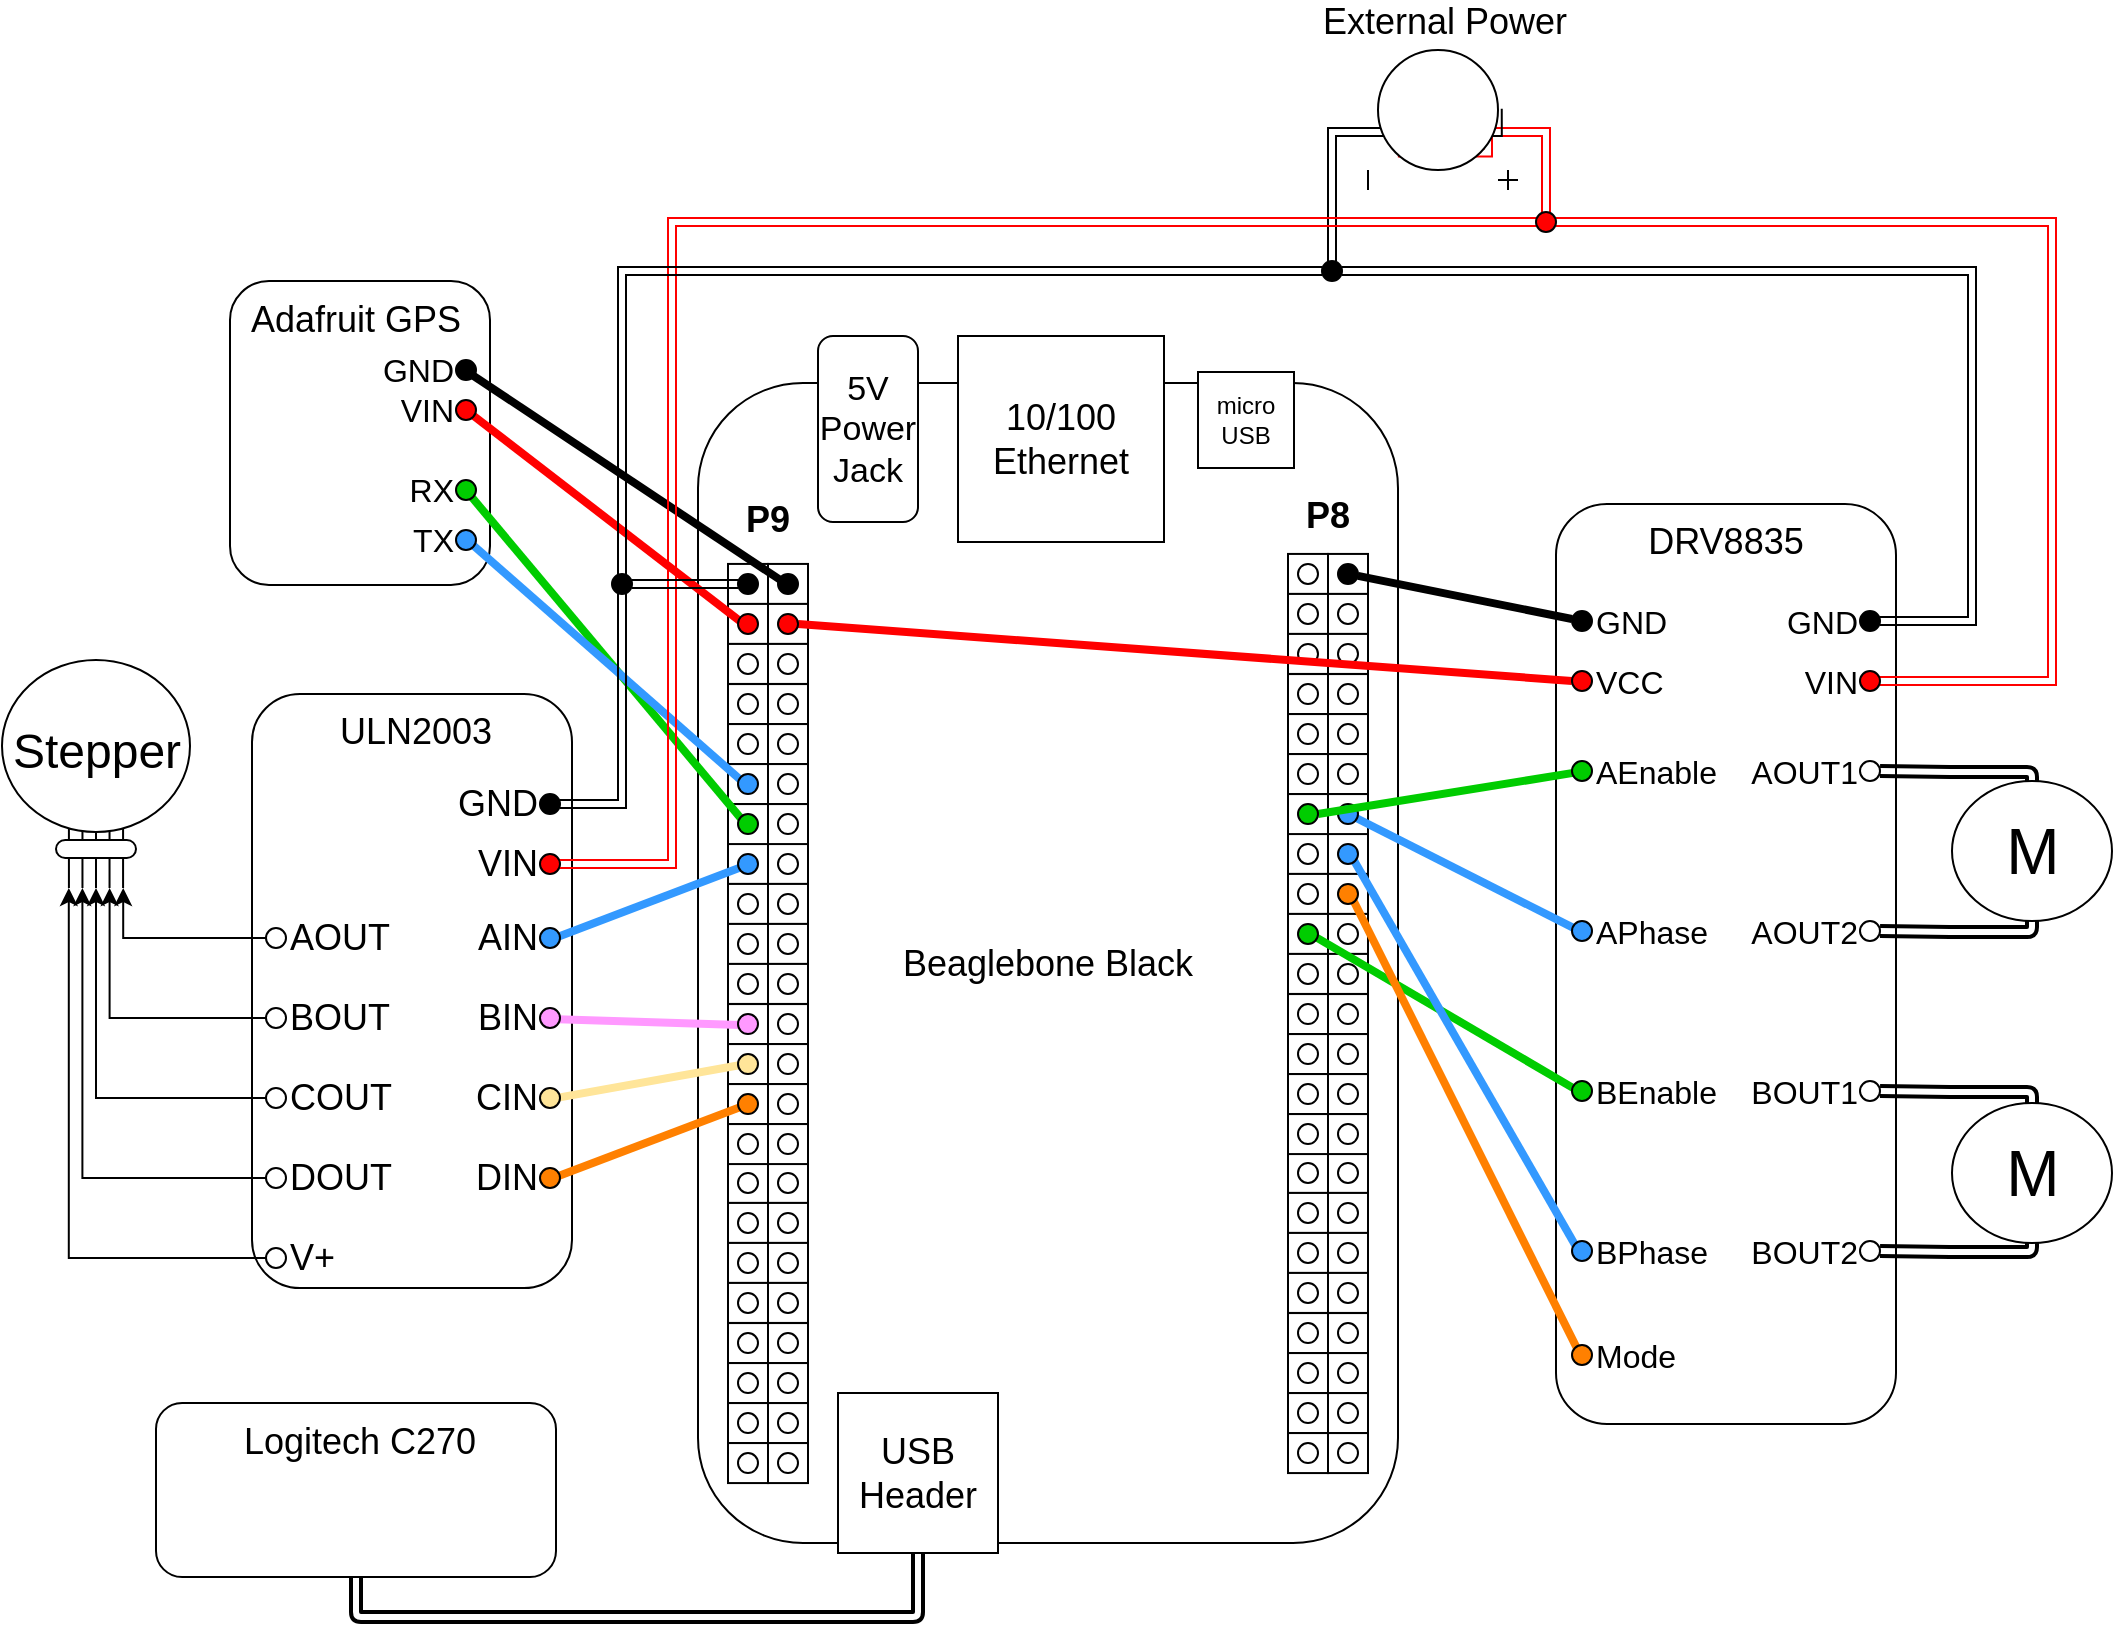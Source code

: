 <mxfile version="11.3.0" type="device" pages="2"><diagram name="System" id="16e2658f-23c8-b752-8be9-c03fbebb8bbe"><mxGraphModel dx="1656" dy="888" grid="1" gridSize="10" guides="1" tooltips="1" connect="1" arrows="1" fold="1" page="1" pageScale="1" pageWidth="1100" pageHeight="850" background="#ffffff" math="0" shadow="0"><root><mxCell id="0"/><mxCell id="1" parent="0"/><mxCell id="zokzfowQaLyy9R3zpLrh-1" value="&lt;font style=&quot;font-size: 18px&quot;&gt;Beaglebone Black&lt;/font&gt;" style="rounded=1;whiteSpace=wrap;html=1;" parent="1" vertex="1"><mxGeometry x="360" y="196.5" width="350" height="580" as="geometry"/></mxCell><mxCell id="zokzfowQaLyy9R3zpLrh-5" value="" style="whiteSpace=wrap;html=1;aspect=fixed;" parent="1" vertex="1"><mxGeometry x="375" y="586.463" width="20" height="20" as="geometry"/></mxCell><mxCell id="zokzfowQaLyy9R3zpLrh-3" value="" style="verticalLabelPosition=bottom;shadow=0;dashed=0;align=center;fillColor=#ffffff;strokeColor=#000000;html=1;verticalAlign=top;strokeWidth=1;shape=ellipse;" parent="1" vertex="1"><mxGeometry x="380" y="591.463" width="10" height="10" as="geometry"/></mxCell><mxCell id="zokzfowQaLyy9R3zpLrh-8" value="" style="whiteSpace=wrap;html=1;aspect=fixed;" parent="1" vertex="1"><mxGeometry x="395" y="586.463" width="20" height="20" as="geometry"/></mxCell><mxCell id="zokzfowQaLyy9R3zpLrh-9" value="" style="verticalLabelPosition=bottom;shadow=0;dashed=0;align=center;fillColor=#ffffff;strokeColor=#000000;html=1;verticalAlign=top;strokeWidth=1;shape=ellipse;" parent="1" vertex="1"><mxGeometry x="400" y="591.463" width="10" height="10" as="geometry"/></mxCell><mxCell id="zokzfowQaLyy9R3zpLrh-10" value="" style="whiteSpace=wrap;html=1;aspect=fixed;" parent="1" vertex="1"><mxGeometry x="375" y="606.463" width="20" height="20" as="geometry"/></mxCell><mxCell id="zokzfowQaLyy9R3zpLrh-11" value="" style="verticalLabelPosition=bottom;shadow=0;dashed=0;align=center;fillColor=#ffffff;strokeColor=#000000;html=1;verticalAlign=top;strokeWidth=1;shape=ellipse;" parent="1" vertex="1"><mxGeometry x="380" y="611.463" width="10" height="10" as="geometry"/></mxCell><mxCell id="zokzfowQaLyy9R3zpLrh-12" value="" style="whiteSpace=wrap;html=1;aspect=fixed;" parent="1" vertex="1"><mxGeometry x="395" y="606.463" width="20" height="20" as="geometry"/></mxCell><mxCell id="zokzfowQaLyy9R3zpLrh-13" value="" style="verticalLabelPosition=bottom;shadow=0;dashed=0;align=center;fillColor=#ffffff;strokeColor=#000000;html=1;verticalAlign=top;strokeWidth=1;shape=ellipse;" parent="1" vertex="1"><mxGeometry x="400" y="611.463" width="10" height="10" as="geometry"/></mxCell><mxCell id="zokzfowQaLyy9R3zpLrh-14" value="" style="whiteSpace=wrap;html=1;aspect=fixed;" parent="1" vertex="1"><mxGeometry x="375" y="626.463" width="20" height="20" as="geometry"/></mxCell><mxCell id="zokzfowQaLyy9R3zpLrh-15" value="" style="verticalLabelPosition=bottom;shadow=0;dashed=0;align=center;fillColor=#ffffff;strokeColor=#000000;html=1;verticalAlign=top;strokeWidth=1;shape=ellipse;" parent="1" vertex="1"><mxGeometry x="380" y="631.463" width="10" height="10" as="geometry"/></mxCell><mxCell id="zokzfowQaLyy9R3zpLrh-16" value="" style="whiteSpace=wrap;html=1;aspect=fixed;" parent="1" vertex="1"><mxGeometry x="395" y="626.463" width="20" height="20" as="geometry"/></mxCell><mxCell id="zokzfowQaLyy9R3zpLrh-17" value="" style="verticalLabelPosition=bottom;shadow=0;dashed=0;align=center;fillColor=#ffffff;strokeColor=#000000;html=1;verticalAlign=top;strokeWidth=1;shape=ellipse;" parent="1" vertex="1"><mxGeometry x="400" y="631.463" width="10" height="10" as="geometry"/></mxCell><mxCell id="zokzfowQaLyy9R3zpLrh-18" value="" style="whiteSpace=wrap;html=1;aspect=fixed;" parent="1" vertex="1"><mxGeometry x="375" y="646.463" width="20" height="20" as="geometry"/></mxCell><mxCell id="zokzfowQaLyy9R3zpLrh-19" value="" style="verticalLabelPosition=bottom;shadow=0;dashed=0;align=center;fillColor=#ffffff;strokeColor=#000000;html=1;verticalAlign=top;strokeWidth=1;shape=ellipse;" parent="1" vertex="1"><mxGeometry x="380" y="651.463" width="10" height="10" as="geometry"/></mxCell><mxCell id="zokzfowQaLyy9R3zpLrh-20" value="" style="whiteSpace=wrap;html=1;aspect=fixed;" parent="1" vertex="1"><mxGeometry x="395" y="646.463" width="20" height="20" as="geometry"/></mxCell><mxCell id="zokzfowQaLyy9R3zpLrh-21" value="" style="verticalLabelPosition=bottom;shadow=0;dashed=0;align=center;fillColor=#ffffff;strokeColor=#000000;html=1;verticalAlign=top;strokeWidth=1;shape=ellipse;" parent="1" vertex="1"><mxGeometry x="400" y="651.463" width="10" height="10" as="geometry"/></mxCell><mxCell id="zokzfowQaLyy9R3zpLrh-22" value="" style="whiteSpace=wrap;html=1;aspect=fixed;" parent="1" vertex="1"><mxGeometry x="375" y="666.537" width="20" height="20" as="geometry"/></mxCell><mxCell id="zokzfowQaLyy9R3zpLrh-23" value="" style="verticalLabelPosition=bottom;shadow=0;dashed=0;align=center;fillColor=#ffffff;strokeColor=#000000;html=1;verticalAlign=top;strokeWidth=1;shape=ellipse;" parent="1" vertex="1"><mxGeometry x="380" y="671.537" width="10" height="10" as="geometry"/></mxCell><mxCell id="zokzfowQaLyy9R3zpLrh-24" value="" style="whiteSpace=wrap;html=1;aspect=fixed;" parent="1" vertex="1"><mxGeometry x="395" y="666.537" width="20" height="20" as="geometry"/></mxCell><mxCell id="zokzfowQaLyy9R3zpLrh-25" value="" style="verticalLabelPosition=bottom;shadow=0;dashed=0;align=center;fillColor=#ffffff;strokeColor=#000000;html=1;verticalAlign=top;strokeWidth=1;shape=ellipse;" parent="1" vertex="1"><mxGeometry x="400" y="671.537" width="10" height="10" as="geometry"/></mxCell><mxCell id="zokzfowQaLyy9R3zpLrh-26" value="" style="whiteSpace=wrap;html=1;aspect=fixed;" parent="1" vertex="1"><mxGeometry x="375" y="686.537" width="20" height="20" as="geometry"/></mxCell><mxCell id="zokzfowQaLyy9R3zpLrh-27" value="" style="verticalLabelPosition=bottom;shadow=0;dashed=0;align=center;fillColor=#ffffff;strokeColor=#000000;html=1;verticalAlign=top;strokeWidth=1;shape=ellipse;" parent="1" vertex="1"><mxGeometry x="380" y="691.537" width="10" height="10" as="geometry"/></mxCell><mxCell id="zokzfowQaLyy9R3zpLrh-28" value="" style="whiteSpace=wrap;html=1;aspect=fixed;" parent="1" vertex="1"><mxGeometry x="395" y="686.537" width="20" height="20" as="geometry"/></mxCell><mxCell id="zokzfowQaLyy9R3zpLrh-29" value="" style="verticalLabelPosition=bottom;shadow=0;dashed=0;align=center;fillColor=#ffffff;strokeColor=#000000;html=1;verticalAlign=top;strokeWidth=1;shape=ellipse;" parent="1" vertex="1"><mxGeometry x="400" y="691.537" width="10" height="10" as="geometry"/></mxCell><mxCell id="zokzfowQaLyy9R3zpLrh-30" value="" style="whiteSpace=wrap;html=1;aspect=fixed;" parent="1" vertex="1"><mxGeometry x="375" y="706.537" width="20" height="20" as="geometry"/></mxCell><mxCell id="zokzfowQaLyy9R3zpLrh-31" value="" style="verticalLabelPosition=bottom;shadow=0;dashed=0;align=center;fillColor=#ffffff;strokeColor=#000000;html=1;verticalAlign=top;strokeWidth=1;shape=ellipse;" parent="1" vertex="1"><mxGeometry x="380" y="711.537" width="10" height="10" as="geometry"/></mxCell><mxCell id="zokzfowQaLyy9R3zpLrh-32" value="" style="whiteSpace=wrap;html=1;aspect=fixed;" parent="1" vertex="1"><mxGeometry x="395" y="706.537" width="20" height="20" as="geometry"/></mxCell><mxCell id="zokzfowQaLyy9R3zpLrh-33" value="" style="verticalLabelPosition=bottom;shadow=0;dashed=0;align=center;fillColor=#ffffff;strokeColor=#000000;html=1;verticalAlign=top;strokeWidth=1;shape=ellipse;" parent="1" vertex="1"><mxGeometry x="400" y="711.537" width="10" height="10" as="geometry"/></mxCell><mxCell id="zokzfowQaLyy9R3zpLrh-34" value="" style="whiteSpace=wrap;html=1;aspect=fixed;" parent="1" vertex="1"><mxGeometry x="375" y="726.537" width="20" height="20" as="geometry"/></mxCell><mxCell id="zokzfowQaLyy9R3zpLrh-35" value="" style="verticalLabelPosition=bottom;shadow=0;dashed=0;align=center;fillColor=#ffffff;strokeColor=#000000;html=1;verticalAlign=top;strokeWidth=1;shape=ellipse;" parent="1" vertex="1"><mxGeometry x="380" y="731.537" width="10" height="10" as="geometry"/></mxCell><mxCell id="zokzfowQaLyy9R3zpLrh-36" value="" style="whiteSpace=wrap;html=1;aspect=fixed;" parent="1" vertex="1"><mxGeometry x="395" y="726.537" width="20" height="20" as="geometry"/></mxCell><mxCell id="zokzfowQaLyy9R3zpLrh-37" value="" style="verticalLabelPosition=bottom;shadow=0;dashed=0;align=center;fillColor=#ffffff;strokeColor=#000000;html=1;verticalAlign=top;strokeWidth=1;shape=ellipse;" parent="1" vertex="1"><mxGeometry x="400" y="731.537" width="10" height="10" as="geometry"/></mxCell><mxCell id="zokzfowQaLyy9R3zpLrh-38" value="" style="whiteSpace=wrap;html=1;aspect=fixed;" parent="1" vertex="1"><mxGeometry x="375" y="426.963" width="20" height="20" as="geometry"/></mxCell><mxCell id="zokzfowQaLyy9R3zpLrh-40" value="" style="whiteSpace=wrap;html=1;aspect=fixed;" parent="1" vertex="1"><mxGeometry x="395" y="426.963" width="20" height="20" as="geometry"/></mxCell><mxCell id="zokzfowQaLyy9R3zpLrh-41" value="" style="verticalLabelPosition=bottom;shadow=0;dashed=0;align=center;fillColor=#ffffff;strokeColor=#000000;html=1;verticalAlign=top;strokeWidth=1;shape=ellipse;" parent="1" vertex="1"><mxGeometry x="400" y="431.963" width="10" height="10" as="geometry"/></mxCell><mxCell id="zokzfowQaLyy9R3zpLrh-42" value="" style="whiteSpace=wrap;html=1;aspect=fixed;" parent="1" vertex="1"><mxGeometry x="375" y="446.963" width="20" height="20" as="geometry"/></mxCell><mxCell id="zokzfowQaLyy9R3zpLrh-43" value="" style="verticalLabelPosition=bottom;shadow=0;dashed=0;align=center;fillColor=#ffffff;strokeColor=#000000;html=1;verticalAlign=top;strokeWidth=1;shape=ellipse;" parent="1" vertex="1"><mxGeometry x="380" y="451.963" width="10" height="10" as="geometry"/></mxCell><mxCell id="zokzfowQaLyy9R3zpLrh-44" value="" style="whiteSpace=wrap;html=1;aspect=fixed;" parent="1" vertex="1"><mxGeometry x="395" y="446.963" width="20" height="20" as="geometry"/></mxCell><mxCell id="zokzfowQaLyy9R3zpLrh-45" value="" style="verticalLabelPosition=bottom;shadow=0;dashed=0;align=center;fillColor=#ffffff;strokeColor=#000000;html=1;verticalAlign=top;strokeWidth=1;shape=ellipse;" parent="1" vertex="1"><mxGeometry x="400" y="451.963" width="10" height="10" as="geometry"/></mxCell><mxCell id="zokzfowQaLyy9R3zpLrh-46" value="" style="whiteSpace=wrap;html=1;aspect=fixed;" parent="1" vertex="1"><mxGeometry x="375" y="466.963" width="20" height="20" as="geometry"/></mxCell><mxCell id="zokzfowQaLyy9R3zpLrh-47" value="" style="verticalLabelPosition=bottom;shadow=0;dashed=0;align=center;fillColor=#ffffff;strokeColor=#000000;html=1;verticalAlign=top;strokeWidth=1;shape=ellipse;" parent="1" vertex="1"><mxGeometry x="380" y="471.963" width="10" height="10" as="geometry"/></mxCell><mxCell id="zokzfowQaLyy9R3zpLrh-48" value="" style="whiteSpace=wrap;html=1;aspect=fixed;" parent="1" vertex="1"><mxGeometry x="395" y="466.963" width="20" height="20" as="geometry"/></mxCell><mxCell id="zokzfowQaLyy9R3zpLrh-49" value="" style="verticalLabelPosition=bottom;shadow=0;dashed=0;align=center;fillColor=#ffffff;strokeColor=#000000;html=1;verticalAlign=top;strokeWidth=1;shape=ellipse;" parent="1" vertex="1"><mxGeometry x="400" y="471.963" width="10" height="10" as="geometry"/></mxCell><mxCell id="zokzfowQaLyy9R3zpLrh-50" value="" style="whiteSpace=wrap;html=1;aspect=fixed;" parent="1" vertex="1"><mxGeometry x="375" y="486.963" width="20" height="20" as="geometry"/></mxCell><mxCell id="zokzfowQaLyy9R3zpLrh-51" value="" style="verticalLabelPosition=bottom;shadow=0;dashed=0;align=center;fillColor=#ffffff;strokeColor=#000000;html=1;verticalAlign=top;strokeWidth=1;shape=ellipse;" parent="1" vertex="1"><mxGeometry x="380" y="491.963" width="10" height="10" as="geometry"/></mxCell><mxCell id="zokzfowQaLyy9R3zpLrh-52" value="" style="whiteSpace=wrap;html=1;aspect=fixed;" parent="1" vertex="1"><mxGeometry x="395" y="486.963" width="20" height="20" as="geometry"/></mxCell><mxCell id="zokzfowQaLyy9R3zpLrh-53" value="" style="verticalLabelPosition=bottom;shadow=0;dashed=0;align=center;fillColor=#ffffff;strokeColor=#000000;html=1;verticalAlign=top;strokeWidth=1;shape=ellipse;" parent="1" vertex="1"><mxGeometry x="400" y="491.963" width="10" height="10" as="geometry"/></mxCell><mxCell id="zokzfowQaLyy9R3zpLrh-54" value="" style="whiteSpace=wrap;html=1;aspect=fixed;" parent="1" vertex="1"><mxGeometry x="375" y="507.037" width="20" height="20" as="geometry"/></mxCell><mxCell id="zokzfowQaLyy9R3zpLrh-56" value="" style="whiteSpace=wrap;html=1;aspect=fixed;" parent="1" vertex="1"><mxGeometry x="395" y="507.037" width="20" height="20" as="geometry"/></mxCell><mxCell id="zokzfowQaLyy9R3zpLrh-57" value="" style="verticalLabelPosition=bottom;shadow=0;dashed=0;align=center;fillColor=#ffffff;strokeColor=#000000;html=1;verticalAlign=top;strokeWidth=1;shape=ellipse;" parent="1" vertex="1"><mxGeometry x="400" y="512.037" width="10" height="10" as="geometry"/></mxCell><mxCell id="zokzfowQaLyy9R3zpLrh-58" value="" style="whiteSpace=wrap;html=1;aspect=fixed;" parent="1" vertex="1"><mxGeometry x="375" y="527.037" width="20" height="20" as="geometry"/></mxCell><mxCell id="zokzfowQaLyy9R3zpLrh-60" value="" style="whiteSpace=wrap;html=1;aspect=fixed;" parent="1" vertex="1"><mxGeometry x="395" y="527.037" width="20" height="20" as="geometry"/></mxCell><mxCell id="zokzfowQaLyy9R3zpLrh-61" value="" style="verticalLabelPosition=bottom;shadow=0;dashed=0;align=center;fillColor=#ffffff;strokeColor=#000000;html=1;verticalAlign=top;strokeWidth=1;shape=ellipse;" parent="1" vertex="1"><mxGeometry x="400" y="532.037" width="10" height="10" as="geometry"/></mxCell><mxCell id="zokzfowQaLyy9R3zpLrh-62" value="" style="whiteSpace=wrap;html=1;aspect=fixed;" parent="1" vertex="1"><mxGeometry x="375" y="547.037" width="20" height="20" as="geometry"/></mxCell><mxCell id="zokzfowQaLyy9R3zpLrh-64" value="" style="whiteSpace=wrap;html=1;aspect=fixed;" parent="1" vertex="1"><mxGeometry x="395" y="547.037" width="20" height="20" as="geometry"/></mxCell><mxCell id="zokzfowQaLyy9R3zpLrh-65" value="" style="verticalLabelPosition=bottom;shadow=0;dashed=0;align=center;fillColor=#ffffff;strokeColor=#000000;html=1;verticalAlign=top;strokeWidth=1;shape=ellipse;" parent="1" vertex="1"><mxGeometry x="400" y="552.037" width="10" height="10" as="geometry"/></mxCell><mxCell id="zokzfowQaLyy9R3zpLrh-66" value="" style="whiteSpace=wrap;html=1;aspect=fixed;" parent="1" vertex="1"><mxGeometry x="375" y="567.037" width="20" height="20" as="geometry"/></mxCell><mxCell id="zokzfowQaLyy9R3zpLrh-67" value="" style="verticalLabelPosition=bottom;shadow=0;dashed=0;align=center;fillColor=#ffffff;strokeColor=#000000;html=1;verticalAlign=top;strokeWidth=1;shape=ellipse;" parent="1" vertex="1"><mxGeometry x="380" y="572.037" width="10" height="10" as="geometry"/></mxCell><mxCell id="zokzfowQaLyy9R3zpLrh-68" value="" style="whiteSpace=wrap;html=1;aspect=fixed;" parent="1" vertex="1"><mxGeometry x="395" y="567.037" width="20" height="20" as="geometry"/></mxCell><mxCell id="zokzfowQaLyy9R3zpLrh-69" value="" style="verticalLabelPosition=bottom;shadow=0;dashed=0;align=center;fillColor=#ffffff;strokeColor=#000000;html=1;verticalAlign=top;strokeWidth=1;shape=ellipse;" parent="1" vertex="1"><mxGeometry x="400" y="572.037" width="10" height="10" as="geometry"/></mxCell><mxCell id="zokzfowQaLyy9R3zpLrh-74" value="" style="whiteSpace=wrap;html=1;aspect=fixed;" parent="1" vertex="1"><mxGeometry x="375" y="286.963" width="20" height="20" as="geometry"/></mxCell><mxCell id="zokzfowQaLyy9R3zpLrh-76" value="" style="whiteSpace=wrap;html=1;aspect=fixed;" parent="1" vertex="1"><mxGeometry x="395" y="286.963" width="20" height="20" as="geometry"/></mxCell><mxCell id="zokzfowQaLyy9R3zpLrh-78" value="" style="whiteSpace=wrap;html=1;aspect=fixed;" parent="1" vertex="1"><mxGeometry x="375" y="306.963" width="20" height="20" as="geometry"/></mxCell><mxCell id="zokzfowQaLyy9R3zpLrh-80" value="" style="whiteSpace=wrap;html=1;aspect=fixed;" parent="1" vertex="1"><mxGeometry x="395" y="306.963" width="20" height="20" as="geometry"/></mxCell><mxCell id="zokzfowQaLyy9R3zpLrh-82" value="" style="whiteSpace=wrap;html=1;aspect=fixed;" parent="1" vertex="1"><mxGeometry x="375" y="326.963" width="20" height="20" as="geometry"/></mxCell><mxCell id="zokzfowQaLyy9R3zpLrh-84" value="" style="whiteSpace=wrap;html=1;aspect=fixed;" parent="1" vertex="1"><mxGeometry x="395" y="326.963" width="20" height="20" as="geometry"/></mxCell><mxCell id="zokzfowQaLyy9R3zpLrh-85" value="" style="verticalLabelPosition=bottom;shadow=0;dashed=0;align=center;fillColor=#ffffff;strokeColor=#000000;html=1;verticalAlign=top;strokeWidth=1;shape=ellipse;" parent="1" vertex="1"><mxGeometry x="400" y="331.963" width="10" height="10" as="geometry"/></mxCell><mxCell id="zokzfowQaLyy9R3zpLrh-86" value="" style="whiteSpace=wrap;html=1;aspect=fixed;" parent="1" vertex="1"><mxGeometry x="375" y="347.037" width="20" height="20" as="geometry"/></mxCell><mxCell id="zokzfowQaLyy9R3zpLrh-87" value="" style="verticalLabelPosition=bottom;shadow=0;dashed=0;align=center;fillColor=#ffffff;strokeColor=#000000;html=1;verticalAlign=top;strokeWidth=1;shape=ellipse;" parent="1" vertex="1"><mxGeometry x="380" y="352.037" width="10" height="10" as="geometry"/></mxCell><mxCell id="zokzfowQaLyy9R3zpLrh-88" value="" style="whiteSpace=wrap;html=1;aspect=fixed;" parent="1" vertex="1"><mxGeometry x="395" y="347.037" width="20" height="20" as="geometry"/></mxCell><mxCell id="zokzfowQaLyy9R3zpLrh-89" value="" style="verticalLabelPosition=bottom;shadow=0;dashed=0;align=center;fillColor=#ffffff;strokeColor=#000000;html=1;verticalAlign=top;strokeWidth=1;shape=ellipse;" parent="1" vertex="1"><mxGeometry x="400" y="352.037" width="10" height="10" as="geometry"/></mxCell><mxCell id="zokzfowQaLyy9R3zpLrh-90" value="" style="whiteSpace=wrap;html=1;aspect=fixed;" parent="1" vertex="1"><mxGeometry x="375" y="367.037" width="20" height="20" as="geometry"/></mxCell><mxCell id="zokzfowQaLyy9R3zpLrh-91" value="" style="verticalLabelPosition=bottom;shadow=0;dashed=0;align=center;fillColor=#ffffff;strokeColor=#000000;html=1;verticalAlign=top;strokeWidth=1;shape=ellipse;" parent="1" vertex="1"><mxGeometry x="380" y="372.037" width="10" height="10" as="geometry"/></mxCell><mxCell id="zokzfowQaLyy9R3zpLrh-92" value="" style="whiteSpace=wrap;html=1;aspect=fixed;" parent="1" vertex="1"><mxGeometry x="395" y="367.037" width="20" height="20" as="geometry"/></mxCell><mxCell id="zokzfowQaLyy9R3zpLrh-93" value="" style="verticalLabelPosition=bottom;shadow=0;dashed=0;align=center;fillColor=#ffffff;strokeColor=#000000;html=1;verticalAlign=top;strokeWidth=1;shape=ellipse;" parent="1" vertex="1"><mxGeometry x="400" y="372.037" width="10" height="10" as="geometry"/></mxCell><mxCell id="zokzfowQaLyy9R3zpLrh-94" value="" style="whiteSpace=wrap;html=1;aspect=fixed;" parent="1" vertex="1"><mxGeometry x="375" y="387.037" width="20" height="20" as="geometry"/></mxCell><mxCell id="zokzfowQaLyy9R3zpLrh-96" value="" style="whiteSpace=wrap;html=1;aspect=fixed;" parent="1" vertex="1"><mxGeometry x="395" y="387.037" width="20" height="20" as="geometry"/></mxCell><mxCell id="zokzfowQaLyy9R3zpLrh-97" value="" style="verticalLabelPosition=bottom;shadow=0;dashed=0;align=center;fillColor=#ffffff;strokeColor=#000000;html=1;verticalAlign=top;strokeWidth=1;shape=ellipse;" parent="1" vertex="1"><mxGeometry x="400" y="392.037" width="10" height="10" as="geometry"/></mxCell><mxCell id="zokzfowQaLyy9R3zpLrh-98" value="" style="whiteSpace=wrap;html=1;aspect=fixed;" parent="1" vertex="1"><mxGeometry x="375" y="407.037" width="20" height="20" as="geometry"/></mxCell><mxCell id="zokzfowQaLyy9R3zpLrh-100" value="" style="whiteSpace=wrap;html=1;aspect=fixed;" parent="1" vertex="1"><mxGeometry x="395" y="407.037" width="20" height="20" as="geometry"/></mxCell><mxCell id="zokzfowQaLyy9R3zpLrh-102" value="" style="whiteSpace=wrap;html=1;aspect=fixed;" parent="1" vertex="1"><mxGeometry x="655" y="581.463" width="20" height="20" as="geometry"/></mxCell><mxCell id="zokzfowQaLyy9R3zpLrh-103" value="" style="verticalLabelPosition=bottom;shadow=0;dashed=0;align=center;fillColor=#ffffff;strokeColor=#000000;html=1;verticalAlign=top;strokeWidth=1;shape=ellipse;" parent="1" vertex="1"><mxGeometry x="660" y="586.463" width="10" height="10" as="geometry"/></mxCell><mxCell id="zokzfowQaLyy9R3zpLrh-104" value="" style="whiteSpace=wrap;html=1;aspect=fixed;" parent="1" vertex="1"><mxGeometry x="675" y="581.463" width="20" height="20" as="geometry"/></mxCell><mxCell id="zokzfowQaLyy9R3zpLrh-105" value="" style="verticalLabelPosition=bottom;shadow=0;dashed=0;align=center;fillColor=#ffffff;strokeColor=#000000;html=1;verticalAlign=top;strokeWidth=1;shape=ellipse;" parent="1" vertex="1"><mxGeometry x="680" y="586.463" width="10" height="10" as="geometry"/></mxCell><mxCell id="zokzfowQaLyy9R3zpLrh-106" value="" style="whiteSpace=wrap;html=1;aspect=fixed;" parent="1" vertex="1"><mxGeometry x="655" y="601.463" width="20" height="20" as="geometry"/></mxCell><mxCell id="zokzfowQaLyy9R3zpLrh-107" value="" style="verticalLabelPosition=bottom;shadow=0;dashed=0;align=center;fillColor=#ffffff;strokeColor=#000000;html=1;verticalAlign=top;strokeWidth=1;shape=ellipse;" parent="1" vertex="1"><mxGeometry x="660" y="606.463" width="10" height="10" as="geometry"/></mxCell><mxCell id="zokzfowQaLyy9R3zpLrh-108" value="" style="whiteSpace=wrap;html=1;aspect=fixed;" parent="1" vertex="1"><mxGeometry x="675" y="601.463" width="20" height="20" as="geometry"/></mxCell><mxCell id="zokzfowQaLyy9R3zpLrh-109" value="" style="verticalLabelPosition=bottom;shadow=0;dashed=0;align=center;fillColor=#ffffff;strokeColor=#000000;html=1;verticalAlign=top;strokeWidth=1;shape=ellipse;" parent="1" vertex="1"><mxGeometry x="680" y="606.463" width="10" height="10" as="geometry"/></mxCell><mxCell id="zokzfowQaLyy9R3zpLrh-110" value="" style="whiteSpace=wrap;html=1;aspect=fixed;" parent="1" vertex="1"><mxGeometry x="655" y="621.463" width="20" height="20" as="geometry"/></mxCell><mxCell id="zokzfowQaLyy9R3zpLrh-111" value="" style="verticalLabelPosition=bottom;shadow=0;dashed=0;align=center;fillColor=#ffffff;strokeColor=#000000;html=1;verticalAlign=top;strokeWidth=1;shape=ellipse;" parent="1" vertex="1"><mxGeometry x="660" y="626.463" width="10" height="10" as="geometry"/></mxCell><mxCell id="zokzfowQaLyy9R3zpLrh-112" value="" style="whiteSpace=wrap;html=1;aspect=fixed;" parent="1" vertex="1"><mxGeometry x="675" y="621.463" width="20" height="20" as="geometry"/></mxCell><mxCell id="zokzfowQaLyy9R3zpLrh-113" value="" style="verticalLabelPosition=bottom;shadow=0;dashed=0;align=center;fillColor=#ffffff;strokeColor=#000000;html=1;verticalAlign=top;strokeWidth=1;shape=ellipse;" parent="1" vertex="1"><mxGeometry x="680" y="626.463" width="10" height="10" as="geometry"/></mxCell><mxCell id="zokzfowQaLyy9R3zpLrh-114" value="" style="whiteSpace=wrap;html=1;aspect=fixed;" parent="1" vertex="1"><mxGeometry x="655" y="641.463" width="20" height="20" as="geometry"/></mxCell><mxCell id="zokzfowQaLyy9R3zpLrh-115" value="" style="verticalLabelPosition=bottom;shadow=0;dashed=0;align=center;fillColor=#ffffff;strokeColor=#000000;html=1;verticalAlign=top;strokeWidth=1;shape=ellipse;" parent="1" vertex="1"><mxGeometry x="660" y="646.463" width="10" height="10" as="geometry"/></mxCell><mxCell id="zokzfowQaLyy9R3zpLrh-116" value="" style="whiteSpace=wrap;html=1;aspect=fixed;" parent="1" vertex="1"><mxGeometry x="675" y="641.463" width="20" height="20" as="geometry"/></mxCell><mxCell id="zokzfowQaLyy9R3zpLrh-117" value="" style="verticalLabelPosition=bottom;shadow=0;dashed=0;align=center;fillColor=#ffffff;strokeColor=#000000;html=1;verticalAlign=top;strokeWidth=1;shape=ellipse;" parent="1" vertex="1"><mxGeometry x="680" y="646.463" width="10" height="10" as="geometry"/></mxCell><mxCell id="zokzfowQaLyy9R3zpLrh-118" value="" style="whiteSpace=wrap;html=1;aspect=fixed;" parent="1" vertex="1"><mxGeometry x="655" y="661.537" width="20" height="20" as="geometry"/></mxCell><mxCell id="zokzfowQaLyy9R3zpLrh-119" value="" style="verticalLabelPosition=bottom;shadow=0;dashed=0;align=center;fillColor=#ffffff;strokeColor=#000000;html=1;verticalAlign=top;strokeWidth=1;shape=ellipse;" parent="1" vertex="1"><mxGeometry x="660" y="666.537" width="10" height="10" as="geometry"/></mxCell><mxCell id="zokzfowQaLyy9R3zpLrh-120" value="" style="whiteSpace=wrap;html=1;aspect=fixed;" parent="1" vertex="1"><mxGeometry x="675" y="661.537" width="20" height="20" as="geometry"/></mxCell><mxCell id="zokzfowQaLyy9R3zpLrh-121" value="" style="verticalLabelPosition=bottom;shadow=0;dashed=0;align=center;fillColor=#ffffff;strokeColor=#000000;html=1;verticalAlign=top;strokeWidth=1;shape=ellipse;" parent="1" vertex="1"><mxGeometry x="680" y="666.537" width="10" height="10" as="geometry"/></mxCell><mxCell id="zokzfowQaLyy9R3zpLrh-122" value="" style="whiteSpace=wrap;html=1;aspect=fixed;" parent="1" vertex="1"><mxGeometry x="655" y="681.537" width="20" height="20" as="geometry"/></mxCell><mxCell id="zokzfowQaLyy9R3zpLrh-123" value="" style="verticalLabelPosition=bottom;shadow=0;dashed=0;align=center;fillColor=#ffffff;strokeColor=#000000;html=1;verticalAlign=top;strokeWidth=1;shape=ellipse;" parent="1" vertex="1"><mxGeometry x="660" y="686.537" width="10" height="10" as="geometry"/></mxCell><mxCell id="zokzfowQaLyy9R3zpLrh-124" value="" style="whiteSpace=wrap;html=1;aspect=fixed;" parent="1" vertex="1"><mxGeometry x="675" y="681.537" width="20" height="20" as="geometry"/></mxCell><mxCell id="zokzfowQaLyy9R3zpLrh-125" value="" style="verticalLabelPosition=bottom;shadow=0;dashed=0;align=center;fillColor=#ffffff;strokeColor=#000000;html=1;verticalAlign=top;strokeWidth=1;shape=ellipse;" parent="1" vertex="1"><mxGeometry x="680" y="686.537" width="10" height="10" as="geometry"/></mxCell><mxCell id="zokzfowQaLyy9R3zpLrh-126" value="" style="whiteSpace=wrap;html=1;aspect=fixed;" parent="1" vertex="1"><mxGeometry x="655" y="701.537" width="20" height="20" as="geometry"/></mxCell><mxCell id="zokzfowQaLyy9R3zpLrh-127" value="" style="verticalLabelPosition=bottom;shadow=0;dashed=0;align=center;fillColor=#ffffff;strokeColor=#000000;html=1;verticalAlign=top;strokeWidth=1;shape=ellipse;" parent="1" vertex="1"><mxGeometry x="660" y="706.537" width="10" height="10" as="geometry"/></mxCell><mxCell id="zokzfowQaLyy9R3zpLrh-128" value="" style="whiteSpace=wrap;html=1;aspect=fixed;" parent="1" vertex="1"><mxGeometry x="675" y="701.537" width="20" height="20" as="geometry"/></mxCell><mxCell id="zokzfowQaLyy9R3zpLrh-129" value="" style="verticalLabelPosition=bottom;shadow=0;dashed=0;align=center;fillColor=#ffffff;strokeColor=#000000;html=1;verticalAlign=top;strokeWidth=1;shape=ellipse;" parent="1" vertex="1"><mxGeometry x="680" y="706.537" width="10" height="10" as="geometry"/></mxCell><mxCell id="zokzfowQaLyy9R3zpLrh-130" value="" style="whiteSpace=wrap;html=1;aspect=fixed;" parent="1" vertex="1"><mxGeometry x="655" y="721.537" width="20" height="20" as="geometry"/></mxCell><mxCell id="zokzfowQaLyy9R3zpLrh-131" value="" style="verticalLabelPosition=bottom;shadow=0;dashed=0;align=center;fillColor=#ffffff;strokeColor=#000000;html=1;verticalAlign=top;strokeWidth=1;shape=ellipse;" parent="1" vertex="1"><mxGeometry x="660" y="726.537" width="10" height="10" as="geometry"/></mxCell><mxCell id="zokzfowQaLyy9R3zpLrh-132" value="" style="whiteSpace=wrap;html=1;aspect=fixed;" parent="1" vertex="1"><mxGeometry x="675" y="721.537" width="20" height="20" as="geometry"/></mxCell><mxCell id="zokzfowQaLyy9R3zpLrh-133" value="" style="verticalLabelPosition=bottom;shadow=0;dashed=0;align=center;fillColor=#ffffff;strokeColor=#000000;html=1;verticalAlign=top;strokeWidth=1;shape=ellipse;" parent="1" vertex="1"><mxGeometry x="680" y="726.537" width="10" height="10" as="geometry"/></mxCell><mxCell id="zokzfowQaLyy9R3zpLrh-134" value="" style="whiteSpace=wrap;html=1;aspect=fixed;" parent="1" vertex="1"><mxGeometry x="655" y="421.963" width="20" height="20" as="geometry"/></mxCell><mxCell id="zokzfowQaLyy9R3zpLrh-135" value="" style="verticalLabelPosition=bottom;shadow=0;dashed=0;align=center;fillColor=#ffffff;strokeColor=#000000;html=1;verticalAlign=top;strokeWidth=1;shape=ellipse;" parent="1" vertex="1"><mxGeometry x="660" y="426.963" width="10" height="10" as="geometry"/></mxCell><mxCell id="zokzfowQaLyy9R3zpLrh-136" value="" style="whiteSpace=wrap;html=1;aspect=fixed;" parent="1" vertex="1"><mxGeometry x="675" y="421.963" width="20" height="20" as="geometry"/></mxCell><mxCell id="zokzfowQaLyy9R3zpLrh-138" value="" style="whiteSpace=wrap;html=1;aspect=fixed;" parent="1" vertex="1"><mxGeometry x="655" y="441.963" width="20" height="20" as="geometry"/></mxCell><mxCell id="zokzfowQaLyy9R3zpLrh-139" value="" style="verticalLabelPosition=bottom;shadow=0;dashed=0;align=center;fillColor=#ffffff;strokeColor=#000000;html=1;verticalAlign=top;strokeWidth=1;shape=ellipse;" parent="1" vertex="1"><mxGeometry x="660" y="446.963" width="10" height="10" as="geometry"/></mxCell><mxCell id="zokzfowQaLyy9R3zpLrh-140" value="" style="whiteSpace=wrap;html=1;aspect=fixed;" parent="1" vertex="1"><mxGeometry x="675" y="441.963" width="20" height="20" as="geometry"/></mxCell><mxCell id="zokzfowQaLyy9R3zpLrh-142" value="" style="whiteSpace=wrap;html=1;aspect=fixed;" parent="1" vertex="1"><mxGeometry x="655" y="461.963" width="20" height="20" as="geometry"/></mxCell><mxCell id="zokzfowQaLyy9R3zpLrh-144" value="" style="whiteSpace=wrap;html=1;aspect=fixed;" parent="1" vertex="1"><mxGeometry x="675" y="461.963" width="20" height="20" as="geometry"/></mxCell><mxCell id="zokzfowQaLyy9R3zpLrh-145" value="" style="verticalLabelPosition=bottom;shadow=0;dashed=0;align=center;fillColor=#ffffff;strokeColor=#000000;html=1;verticalAlign=top;strokeWidth=1;shape=ellipse;" parent="1" vertex="1"><mxGeometry x="680" y="466.963" width="10" height="10" as="geometry"/></mxCell><mxCell id="zokzfowQaLyy9R3zpLrh-146" value="" style="whiteSpace=wrap;html=1;aspect=fixed;" parent="1" vertex="1"><mxGeometry x="655" y="481.963" width="20" height="20" as="geometry"/></mxCell><mxCell id="zokzfowQaLyy9R3zpLrh-147" value="" style="verticalLabelPosition=bottom;shadow=0;dashed=0;align=center;fillColor=#ffffff;strokeColor=#000000;html=1;verticalAlign=top;strokeWidth=1;shape=ellipse;" parent="1" vertex="1"><mxGeometry x="660" y="486.963" width="10" height="10" as="geometry"/></mxCell><mxCell id="zokzfowQaLyy9R3zpLrh-148" value="" style="whiteSpace=wrap;html=1;aspect=fixed;" parent="1" vertex="1"><mxGeometry x="675" y="481.963" width="20" height="20" as="geometry"/></mxCell><mxCell id="zokzfowQaLyy9R3zpLrh-149" value="" style="verticalLabelPosition=bottom;shadow=0;dashed=0;align=center;fillColor=#ffffff;strokeColor=#000000;html=1;verticalAlign=top;strokeWidth=1;shape=ellipse;" parent="1" vertex="1"><mxGeometry x="680" y="486.963" width="10" height="10" as="geometry"/></mxCell><mxCell id="zokzfowQaLyy9R3zpLrh-150" value="" style="whiteSpace=wrap;html=1;aspect=fixed;" parent="1" vertex="1"><mxGeometry x="655" y="502.037" width="20" height="20" as="geometry"/></mxCell><mxCell id="zokzfowQaLyy9R3zpLrh-151" value="" style="verticalLabelPosition=bottom;shadow=0;dashed=0;align=center;fillColor=#ffffff;strokeColor=#000000;html=1;verticalAlign=top;strokeWidth=1;shape=ellipse;" parent="1" vertex="1"><mxGeometry x="660" y="507.037" width="10" height="10" as="geometry"/></mxCell><mxCell id="zokzfowQaLyy9R3zpLrh-152" value="" style="whiteSpace=wrap;html=1;aspect=fixed;" parent="1" vertex="1"><mxGeometry x="675" y="502.037" width="20" height="20" as="geometry"/></mxCell><mxCell id="zokzfowQaLyy9R3zpLrh-153" value="" style="verticalLabelPosition=bottom;shadow=0;dashed=0;align=center;fillColor=#ffffff;strokeColor=#000000;html=1;verticalAlign=top;strokeWidth=1;shape=ellipse;" parent="1" vertex="1"><mxGeometry x="680" y="507.037" width="10" height="10" as="geometry"/></mxCell><mxCell id="zokzfowQaLyy9R3zpLrh-154" value="" style="whiteSpace=wrap;html=1;aspect=fixed;" parent="1" vertex="1"><mxGeometry x="655" y="522.037" width="20" height="20" as="geometry"/></mxCell><mxCell id="zokzfowQaLyy9R3zpLrh-155" value="" style="verticalLabelPosition=bottom;shadow=0;dashed=0;align=center;fillColor=#ffffff;strokeColor=#000000;html=1;verticalAlign=top;strokeWidth=1;shape=ellipse;" parent="1" vertex="1"><mxGeometry x="660" y="527.037" width="10" height="10" as="geometry"/></mxCell><mxCell id="zokzfowQaLyy9R3zpLrh-156" value="" style="whiteSpace=wrap;html=1;aspect=fixed;" parent="1" vertex="1"><mxGeometry x="675" y="522.037" width="20" height="20" as="geometry"/></mxCell><mxCell id="zokzfowQaLyy9R3zpLrh-157" value="" style="verticalLabelPosition=bottom;shadow=0;dashed=0;align=center;fillColor=#ffffff;strokeColor=#000000;html=1;verticalAlign=top;strokeWidth=1;shape=ellipse;" parent="1" vertex="1"><mxGeometry x="680" y="527.037" width="10" height="10" as="geometry"/></mxCell><mxCell id="zokzfowQaLyy9R3zpLrh-158" value="" style="whiteSpace=wrap;html=1;aspect=fixed;" parent="1" vertex="1"><mxGeometry x="655" y="542.037" width="20" height="20" as="geometry"/></mxCell><mxCell id="zokzfowQaLyy9R3zpLrh-159" value="" style="verticalLabelPosition=bottom;shadow=0;dashed=0;align=center;fillColor=#ffffff;strokeColor=#000000;html=1;verticalAlign=top;strokeWidth=1;shape=ellipse;" parent="1" vertex="1"><mxGeometry x="660" y="547.037" width="10" height="10" as="geometry"/></mxCell><mxCell id="zokzfowQaLyy9R3zpLrh-160" value="" style="whiteSpace=wrap;html=1;aspect=fixed;" parent="1" vertex="1"><mxGeometry x="675" y="542.037" width="20" height="20" as="geometry"/></mxCell><mxCell id="zokzfowQaLyy9R3zpLrh-161" value="" style="verticalLabelPosition=bottom;shadow=0;dashed=0;align=center;fillColor=#ffffff;strokeColor=#000000;html=1;verticalAlign=top;strokeWidth=1;shape=ellipse;" parent="1" vertex="1"><mxGeometry x="680" y="547.037" width="10" height="10" as="geometry"/></mxCell><mxCell id="zokzfowQaLyy9R3zpLrh-162" value="" style="whiteSpace=wrap;html=1;aspect=fixed;" parent="1" vertex="1"><mxGeometry x="655" y="562.037" width="20" height="20" as="geometry"/></mxCell><mxCell id="zokzfowQaLyy9R3zpLrh-163" value="" style="verticalLabelPosition=bottom;shadow=0;dashed=0;align=center;fillColor=#ffffff;strokeColor=#000000;html=1;verticalAlign=top;strokeWidth=1;shape=ellipse;" parent="1" vertex="1"><mxGeometry x="660" y="567.037" width="10" height="10" as="geometry"/></mxCell><mxCell id="zokzfowQaLyy9R3zpLrh-164" value="" style="whiteSpace=wrap;html=1;aspect=fixed;" parent="1" vertex="1"><mxGeometry x="675" y="562.037" width="20" height="20" as="geometry"/></mxCell><mxCell id="zokzfowQaLyy9R3zpLrh-165" value="" style="verticalLabelPosition=bottom;shadow=0;dashed=0;align=center;fillColor=#ffffff;strokeColor=#000000;html=1;verticalAlign=top;strokeWidth=1;shape=ellipse;" parent="1" vertex="1"><mxGeometry x="680" y="567.037" width="10" height="10" as="geometry"/></mxCell><mxCell id="zokzfowQaLyy9R3zpLrh-166" value="" style="whiteSpace=wrap;html=1;aspect=fixed;" parent="1" vertex="1"><mxGeometry x="655" y="281.963" width="20" height="20" as="geometry"/></mxCell><mxCell id="zokzfowQaLyy9R3zpLrh-167" value="" style="verticalLabelPosition=bottom;shadow=0;dashed=0;align=center;fillColor=#ffffff;strokeColor=#000000;html=1;verticalAlign=top;strokeWidth=1;shape=ellipse;" parent="1" vertex="1"><mxGeometry x="660" y="286.963" width="10" height="10" as="geometry"/></mxCell><mxCell id="zokzfowQaLyy9R3zpLrh-168" value="" style="whiteSpace=wrap;html=1;aspect=fixed;" parent="1" vertex="1"><mxGeometry x="675" y="281.963" width="20" height="20" as="geometry"/></mxCell><mxCell id="zokzfowQaLyy9R3zpLrh-170" value="" style="whiteSpace=wrap;html=1;aspect=fixed;" parent="1" vertex="1"><mxGeometry x="655" y="301.963" width="20" height="20" as="geometry"/></mxCell><mxCell id="zokzfowQaLyy9R3zpLrh-171" value="" style="verticalLabelPosition=bottom;shadow=0;dashed=0;align=center;fillColor=#ffffff;strokeColor=#000000;html=1;verticalAlign=top;strokeWidth=1;shape=ellipse;" parent="1" vertex="1"><mxGeometry x="660" y="306.963" width="10" height="10" as="geometry"/></mxCell><mxCell id="zokzfowQaLyy9R3zpLrh-172" value="" style="whiteSpace=wrap;html=1;aspect=fixed;" parent="1" vertex="1"><mxGeometry x="675" y="301.963" width="20" height="20" as="geometry"/></mxCell><mxCell id="zokzfowQaLyy9R3zpLrh-173" value="" style="verticalLabelPosition=bottom;shadow=0;dashed=0;align=center;fillColor=#FFFFFF;strokeColor=#000000;html=1;verticalAlign=top;strokeWidth=1;shape=ellipse;gradientColor=#ffffff;" parent="1" vertex="1"><mxGeometry x="680" y="306.963" width="10" height="10" as="geometry"/></mxCell><mxCell id="zokzfowQaLyy9R3zpLrh-174" value="" style="whiteSpace=wrap;html=1;aspect=fixed;" parent="1" vertex="1"><mxGeometry x="655" y="321.963" width="20" height="20" as="geometry"/></mxCell><mxCell id="zokzfowQaLyy9R3zpLrh-175" value="" style="verticalLabelPosition=bottom;shadow=0;dashed=0;align=center;fillColor=#ffffff;strokeColor=#000000;html=1;verticalAlign=top;strokeWidth=1;shape=ellipse;" parent="1" vertex="1"><mxGeometry x="660" y="326.963" width="10" height="10" as="geometry"/></mxCell><mxCell id="zokzfowQaLyy9R3zpLrh-176" value="" style="whiteSpace=wrap;html=1;aspect=fixed;" parent="1" vertex="1"><mxGeometry x="675" y="321.963" width="20" height="20" as="geometry"/></mxCell><mxCell id="zokzfowQaLyy9R3zpLrh-177" value="" style="verticalLabelPosition=bottom;shadow=0;dashed=0;align=center;fillColor=#ffffff;strokeColor=#000000;html=1;verticalAlign=top;strokeWidth=1;shape=ellipse;" parent="1" vertex="1"><mxGeometry x="680" y="326.963" width="10" height="10" as="geometry"/></mxCell><mxCell id="zokzfowQaLyy9R3zpLrh-178" value="" style="whiteSpace=wrap;html=1;aspect=fixed;" parent="1" vertex="1"><mxGeometry x="655" y="342.037" width="20" height="20" as="geometry"/></mxCell><mxCell id="zokzfowQaLyy9R3zpLrh-179" value="" style="verticalLabelPosition=bottom;shadow=0;dashed=0;align=center;fillColor=#ffffff;strokeColor=#000000;html=1;verticalAlign=top;strokeWidth=1;shape=ellipse;" parent="1" vertex="1"><mxGeometry x="660" y="347.037" width="10" height="10" as="geometry"/></mxCell><mxCell id="zokzfowQaLyy9R3zpLrh-180" value="" style="whiteSpace=wrap;html=1;aspect=fixed;" parent="1" vertex="1"><mxGeometry x="675" y="342.037" width="20" height="20" as="geometry"/></mxCell><mxCell id="zokzfowQaLyy9R3zpLrh-181" value="" style="verticalLabelPosition=bottom;shadow=0;dashed=0;align=center;fillColor=#ffffff;strokeColor=#000000;html=1;verticalAlign=top;strokeWidth=1;shape=ellipse;" parent="1" vertex="1"><mxGeometry x="680" y="347.037" width="10" height="10" as="geometry"/></mxCell><mxCell id="zokzfowQaLyy9R3zpLrh-182" value="" style="whiteSpace=wrap;html=1;aspect=fixed;" parent="1" vertex="1"><mxGeometry x="655" y="362.037" width="20" height="20" as="geometry"/></mxCell><mxCell id="zokzfowQaLyy9R3zpLrh-183" value="" style="verticalLabelPosition=bottom;shadow=0;dashed=0;align=center;fillColor=#ffffff;strokeColor=#000000;html=1;verticalAlign=top;strokeWidth=1;shape=ellipse;" parent="1" vertex="1"><mxGeometry x="660" y="367.037" width="10" height="10" as="geometry"/></mxCell><mxCell id="zokzfowQaLyy9R3zpLrh-184" value="" style="whiteSpace=wrap;html=1;aspect=fixed;" parent="1" vertex="1"><mxGeometry x="675" y="362.037" width="20" height="20" as="geometry"/></mxCell><mxCell id="zokzfowQaLyy9R3zpLrh-185" value="" style="verticalLabelPosition=bottom;shadow=0;dashed=0;align=center;fillColor=#ffffff;strokeColor=#000000;html=1;verticalAlign=top;strokeWidth=1;shape=ellipse;" parent="1" vertex="1"><mxGeometry x="680" y="367.037" width="10" height="10" as="geometry"/></mxCell><mxCell id="zokzfowQaLyy9R3zpLrh-186" value="" style="whiteSpace=wrap;html=1;aspect=fixed;" parent="1" vertex="1"><mxGeometry x="655" y="382.037" width="20" height="20" as="geometry"/></mxCell><mxCell id="zokzfowQaLyy9R3zpLrh-187" value="" style="verticalLabelPosition=bottom;shadow=0;dashed=0;align=center;fillColor=#ffffff;strokeColor=#000000;html=1;verticalAlign=top;strokeWidth=1;shape=ellipse;" parent="1" vertex="1"><mxGeometry x="660" y="387.037" width="10" height="10" as="geometry"/></mxCell><mxCell id="zokzfowQaLyy9R3zpLrh-188" value="" style="whiteSpace=wrap;html=1;aspect=fixed;" parent="1" vertex="1"><mxGeometry x="675" y="382.037" width="20" height="20" as="geometry"/></mxCell><mxCell id="zokzfowQaLyy9R3zpLrh-189" value="" style="verticalLabelPosition=bottom;shadow=0;dashed=0;align=center;fillColor=#ffffff;strokeColor=#000000;html=1;verticalAlign=top;strokeWidth=1;shape=ellipse;" parent="1" vertex="1"><mxGeometry x="680" y="387.037" width="10" height="10" as="geometry"/></mxCell><mxCell id="zokzfowQaLyy9R3zpLrh-190" value="" style="whiteSpace=wrap;html=1;aspect=fixed;" parent="1" vertex="1"><mxGeometry x="655" y="402.037" width="20" height="20" as="geometry"/></mxCell><mxCell id="zokzfowQaLyy9R3zpLrh-192" value="" style="whiteSpace=wrap;html=1;aspect=fixed;" parent="1" vertex="1"><mxGeometry x="675" y="402.037" width="20" height="20" as="geometry"/></mxCell><mxCell id="zokzfowQaLyy9R3zpLrh-194" value="&lt;font style=&quot;font-size: 18px&quot;&gt;USB Header&lt;/font&gt;" style="whiteSpace=wrap;html=1;aspect=fixed;" parent="1" vertex="1"><mxGeometry x="430" y="701.5" width="80" height="80" as="geometry"/></mxCell><mxCell id="zokzfowQaLyy9R3zpLrh-195" value="&lt;font style=&quot;font-size: 18px&quot;&gt;10/100 Ethernet&lt;/font&gt;" style="whiteSpace=wrap;html=1;aspect=fixed;" parent="1" vertex="1"><mxGeometry x="490" y="173" width="103" height="103" as="geometry"/></mxCell><mxCell id="zokzfowQaLyy9R3zpLrh-196" value="micro USB" style="whiteSpace=wrap;html=1;aspect=fixed;" parent="1" vertex="1"><mxGeometry x="610" y="191" width="48" height="48" as="geometry"/></mxCell><mxCell id="zokzfowQaLyy9R3zpLrh-197" value="&lt;font style=&quot;font-size: 17px&quot;&gt;5V Power Jack&lt;/font&gt;" style="rounded=1;whiteSpace=wrap;html=1;" parent="1" vertex="1"><mxGeometry x="420" y="173" width="50" height="93" as="geometry"/></mxCell><mxCell id="zokzfowQaLyy9R3zpLrh-198" value="&lt;font size=&quot;1&quot;&gt;&lt;b style=&quot;font-size: 18px&quot;&gt;P9&lt;/b&gt;&lt;/font&gt;" style="text;html=1;strokeColor=none;fillColor=none;align=center;verticalAlign=middle;whiteSpace=wrap;rounded=0;" parent="1" vertex="1"><mxGeometry x="375" y="253" width="40" height="23" as="geometry"/></mxCell><mxCell id="zokzfowQaLyy9R3zpLrh-199" value="&lt;font size=&quot;1&quot;&gt;&lt;b style=&quot;font-size: 18px&quot;&gt;P8&lt;/b&gt;&lt;/font&gt;" style="text;html=1;strokeColor=none;fillColor=none;align=center;verticalAlign=middle;whiteSpace=wrap;rounded=0;" parent="1" vertex="1"><mxGeometry x="655" y="251.5" width="40" height="23" as="geometry"/></mxCell><mxCell id="zokzfowQaLyy9R3zpLrh-201" value="" style="rounded=1;whiteSpace=wrap;html=1;fontSize=18;flipV=0;" parent="1" vertex="1"><mxGeometry x="789" y="257" width="170" height="460" as="geometry"/></mxCell><mxCell id="zokzfowQaLyy9R3zpLrh-207" value="AOUT1" style="verticalLabelPosition=middle;shadow=0;dashed=0;align=right;fillColor=#ffffff;strokeColor=#000000;html=1;verticalAlign=middle;strokeWidth=1;shape=ellipse;fontSize=16;labelPosition=left;flipV=0;" parent="1" vertex="1"><mxGeometry x="941" y="385.5" width="10" height="10" as="geometry"/></mxCell><mxCell id="zokzfowQaLyy9R3zpLrh-208" value="AOUT2" style="verticalLabelPosition=middle;shadow=0;dashed=0;align=right;fillColor=#ffffff;strokeColor=#000000;html=1;verticalAlign=middle;strokeWidth=1;shape=ellipse;fontSize=16;labelPosition=left;flipV=0;" parent="1" vertex="1"><mxGeometry x="941" y="465.5" width="10" height="10" as="geometry"/></mxCell><mxCell id="zokzfowQaLyy9R3zpLrh-209" value="BOUT1" style="verticalLabelPosition=middle;shadow=0;dashed=0;align=right;fillColor=#ffffff;strokeColor=#000000;html=1;verticalAlign=middle;strokeWidth=1;shape=ellipse;fontSize=16;labelPosition=left;flipV=0;" parent="1" vertex="1"><mxGeometry x="941" y="545.5" width="10" height="10" as="geometry"/></mxCell><mxCell id="zokzfowQaLyy9R3zpLrh-210" value="BOUT2" style="verticalLabelPosition=middle;shadow=0;dashed=0;align=right;fillColor=#ffffff;strokeColor=#000000;html=1;verticalAlign=middle;strokeWidth=1;shape=ellipse;fontSize=16;labelPosition=left;flipV=0;" parent="1" vertex="1"><mxGeometry x="941" y="625.5" width="10" height="10" as="geometry"/></mxCell><mxCell id="zokzfowQaLyy9R3zpLrh-213" value="DRV8835" style="text;html=1;strokeColor=none;fillColor=none;align=center;verticalAlign=middle;whiteSpace=wrap;rounded=0;fontSize=18;flipV=0;" parent="1" vertex="1"><mxGeometry x="809" y="266" width="130" height="20" as="geometry"/></mxCell><mxCell id="b7mdDrNCV5ryxGmT9vTm-35" style="edgeStyle=orthogonalEdgeStyle;shape=link;rounded=0;orthogonalLoop=1;jettySize=auto;html=1;exitX=1;exitY=0.5;exitDx=0;exitDy=0;entryX=1;entryY=0.5;entryDx=0;entryDy=0;strokeColor=#FF0000;" edge="1" parent="1" source="zokzfowQaLyy9R3zpLrh-214" target="b7mdDrNCV5ryxGmT9vTm-33"><mxGeometry relative="1" as="geometry"><Array as="points"><mxPoint x="1037" y="345"/><mxPoint x="1037" y="116"/></Array></mxGeometry></mxCell><mxCell id="zokzfowQaLyy9R3zpLrh-214" value="VIN" style="verticalLabelPosition=middle;shadow=0;dashed=0;align=right;fillColor=#FF0000;strokeColor=#000000;html=1;verticalAlign=middle;strokeWidth=1;shape=ellipse;fontSize=16;labelPosition=left;flipV=0;" parent="1" vertex="1"><mxGeometry x="941" y="340.5" width="10" height="10" as="geometry"/></mxCell><mxCell id="b7mdDrNCV5ryxGmT9vTm-40" style="edgeStyle=orthogonalEdgeStyle;shape=link;rounded=0;orthogonalLoop=1;jettySize=auto;html=1;exitX=1;exitY=0.5;exitDx=0;exitDy=0;entryX=1;entryY=0.5;entryDx=0;entryDy=0;strokeColor=#000000;" edge="1" parent="1" source="zokzfowQaLyy9R3zpLrh-215" target="b7mdDrNCV5ryxGmT9vTm-37"><mxGeometry relative="1" as="geometry"><Array as="points"><mxPoint x="997" y="316"/><mxPoint x="997" y="140"/></Array></mxGeometry></mxCell><mxCell id="zokzfowQaLyy9R3zpLrh-215" value="GND" style="verticalLabelPosition=middle;shadow=0;dashed=0;align=right;fillColor=#000000;strokeColor=#000000;html=1;verticalAlign=middle;strokeWidth=1;shape=ellipse;fontSize=16;labelPosition=left;flipV=0;" parent="1" vertex="1"><mxGeometry x="941" y="310.5" width="10" height="10" as="geometry"/></mxCell><mxCell id="zokzfowQaLyy9R3zpLrh-221" value="" style="rounded=1;whiteSpace=wrap;html=1;fontSize=18;" parent="1" vertex="1"><mxGeometry x="126" y="145.5" width="130" height="152" as="geometry"/></mxCell><mxCell id="zokzfowQaLyy9R3zpLrh-222" value="Adafruit GPS" style="text;html=1;strokeColor=none;fillColor=none;align=center;verticalAlign=middle;whiteSpace=wrap;rounded=0;fontSize=18;" parent="1" vertex="1"><mxGeometry x="119" y="155" width="140" height="20" as="geometry"/></mxCell><mxCell id="zokzfowQaLyy9R3zpLrh-220" value="" style="endArrow=none;html=1;fontSize=16;strokeWidth=4;exitX=0.799;exitY=0.742;exitDx=0;exitDy=0;entryX=0.177;entryY=0.341;entryDx=0;entryDy=0;entryPerimeter=0;exitPerimeter=0;" parent="1" source="zokzfowQaLyy9R3zpLrh-223" target="zokzfowQaLyy9R3zpLrh-77" edge="1"><mxGeometry width="50" height="50" relative="1" as="geometry"><mxPoint x="157" y="325.5" as="sourcePoint"/><mxPoint x="317" y="296.5" as="targetPoint"/></mxGeometry></mxCell><mxCell id="zokzfowQaLyy9R3zpLrh-229" value="" style="endArrow=none;html=1;strokeWidth=4;fontSize=16;" parent="1" source="zokzfowQaLyy9R3zpLrh-169" target="zokzfowQaLyy9R3zpLrh-212" edge="1"><mxGeometry width="50" height="50" relative="1" as="geometry"><mxPoint x="701" y="326.5" as="sourcePoint"/><mxPoint x="751" y="276.5" as="targetPoint"/></mxGeometry></mxCell><mxCell id="zokzfowQaLyy9R3zpLrh-230" value="" style="endArrow=none;html=1;strokeWidth=4;fontSize=16;rounded=1;entryX=0.109;entryY=0.368;entryDx=0;entryDy=0;exitX=0.799;exitY=0.729;exitDx=0;exitDy=0;strokeColor=#FF0000;entryPerimeter=0;exitPerimeter=0;" parent="1" source="zokzfowQaLyy9R3zpLrh-224" target="zokzfowQaLyy9R3zpLrh-79" edge="1"><mxGeometry width="50" height="50" relative="1" as="geometry"><mxPoint x="207" y="370.5" as="sourcePoint"/><mxPoint x="257" y="320.5" as="targetPoint"/></mxGeometry></mxCell><mxCell id="zokzfowQaLyy9R3zpLrh-232" value="" style="endArrow=none;html=1;strokeColor=#FF0000;strokeWidth=4;fontSize=16;exitX=0;exitY=0.5;exitDx=0;exitDy=0;entryX=1;entryY=0.5;entryDx=0;entryDy=0;" parent="1" source="zokzfowQaLyy9R3zpLrh-211" target="zokzfowQaLyy9R3zpLrh-81" edge="1"><mxGeometry width="50" height="50" relative="1" as="geometry"><mxPoint x="781" y="324" as="sourcePoint"/><mxPoint x="681" y="394" as="targetPoint"/></mxGeometry></mxCell><mxCell id="zokzfowQaLyy9R3zpLrh-233" value="" style="endArrow=none;html=1;strokeColor=#00CC00;strokeWidth=4;fontSize=16;entryX=0.772;entryY=0.836;entryDx=0;entryDy=0;exitX=0.176;exitY=0.253;exitDx=0;exitDy=0;entryPerimeter=0;exitPerimeter=0;" parent="1" source="zokzfowQaLyy9R3zpLrh-99" target="zokzfowQaLyy9R3zpLrh-225" edge="1"><mxGeometry width="50" height="50" relative="1" as="geometry"><mxPoint x="207" y="420.5" as="sourcePoint"/><mxPoint x="257" y="370.5" as="targetPoint"/></mxGeometry></mxCell><mxCell id="zokzfowQaLyy9R3zpLrh-234" value="" style="endArrow=none;html=1;strokeColor=#3399FF;strokeWidth=4;fontSize=16;exitX=0.813;exitY=0.726;exitDx=0;exitDy=0;entryX=0.162;entryY=0.32;entryDx=0;entryDy=0;exitPerimeter=0;entryPerimeter=0;" parent="1" source="zokzfowQaLyy9R3zpLrh-226" target="zokzfowQaLyy9R3zpLrh-95" edge="1"><mxGeometry width="50" height="50" relative="1" as="geometry"><mxPoint x="187" y="490.5" as="sourcePoint"/><mxPoint x="237" y="440.5" as="targetPoint"/></mxGeometry></mxCell><mxCell id="zokzfowQaLyy9R3zpLrh-226" value="TX" style="verticalLabelPosition=middle;shadow=0;dashed=0;align=right;fillColor=#3399FF;strokeColor=#000000;html=1;verticalAlign=middle;strokeWidth=1;shape=ellipse;fontSize=16;labelPosition=left;" parent="1" vertex="1"><mxGeometry x="239" y="270" width="10" height="10" as="geometry"/></mxCell><mxCell id="zokzfowQaLyy9R3zpLrh-95" value="" style="verticalLabelPosition=bottom;shadow=0;dashed=0;align=center;fillColor=#3399FF;strokeColor=#000000;html=1;verticalAlign=top;strokeWidth=1;shape=ellipse;" parent="1" vertex="1"><mxGeometry x="380" y="392.037" width="10" height="10" as="geometry"/></mxCell><mxCell id="zokzfowQaLyy9R3zpLrh-223" value="GND" style="verticalLabelPosition=middle;shadow=0;dashed=0;align=right;fillColor=#000000;strokeColor=#000000;html=1;verticalAlign=middle;strokeWidth=1;shape=ellipse;fontSize=16;labelPosition=left;" parent="1" vertex="1"><mxGeometry x="239" y="185" width="10" height="10" as="geometry"/></mxCell><mxCell id="zokzfowQaLyy9R3zpLrh-224" value="VIN" style="verticalLabelPosition=middle;shadow=0;dashed=0;align=right;fillColor=#FF0000;strokeColor=#000000;html=1;verticalAlign=middle;strokeWidth=1;shape=ellipse;fontSize=16;labelPosition=left;" parent="1" vertex="1"><mxGeometry x="239" y="205" width="10" height="10" as="geometry"/></mxCell><mxCell id="zokzfowQaLyy9R3zpLrh-75" value="" style="verticalLabelPosition=bottom;shadow=0;dashed=0;align=center;fillColor=#000000;strokeColor=#000000;html=1;verticalAlign=top;strokeWidth=1;shape=ellipse;" parent="1" vertex="1"><mxGeometry x="380" y="291.963" width="10" height="10" as="geometry"/></mxCell><mxCell id="zokzfowQaLyy9R3zpLrh-79" value="" style="verticalLabelPosition=bottom;shadow=0;dashed=0;align=center;fillColor=#FF0000;strokeColor=#000000;html=1;verticalAlign=top;strokeWidth=1;shape=ellipse;" parent="1" vertex="1"><mxGeometry x="380" y="311.963" width="10" height="10" as="geometry"/></mxCell><mxCell id="zokzfowQaLyy9R3zpLrh-81" value="" style="verticalLabelPosition=bottom;shadow=0;dashed=0;align=center;fillColor=#FF0000;strokeColor=#000000;html=1;verticalAlign=top;strokeWidth=1;shape=ellipse;" parent="1" vertex="1"><mxGeometry x="400" y="311.963" width="10" height="10" as="geometry"/></mxCell><mxCell id="zokzfowQaLyy9R3zpLrh-99" value="" style="verticalLabelPosition=bottom;shadow=0;dashed=0;align=center;fillColor=#00CC00;strokeColor=#000000;html=1;verticalAlign=top;strokeWidth=1;shape=ellipse;" parent="1" vertex="1"><mxGeometry x="380" y="412.037" width="10" height="10" as="geometry"/></mxCell><mxCell id="zokzfowQaLyy9R3zpLrh-225" value="RX" style="verticalLabelPosition=middle;shadow=0;dashed=0;align=right;fillColor=#00CC00;strokeColor=#000000;html=1;verticalAlign=middle;strokeWidth=1;shape=ellipse;fontSize=16;labelPosition=left;" parent="1" vertex="1"><mxGeometry x="239" y="245" width="10" height="10" as="geometry"/></mxCell><mxCell id="zokzfowQaLyy9R3zpLrh-169" value="" style="verticalLabelPosition=bottom;shadow=0;dashed=0;align=center;fillColor=#000000;strokeColor=#000000;html=1;verticalAlign=top;strokeWidth=1;shape=ellipse;labelBackgroundColor=none;" parent="1" vertex="1"><mxGeometry x="680" y="286.963" width="10" height="10" as="geometry"/></mxCell><mxCell id="zokzfowQaLyy9R3zpLrh-211" value="VCC" style="verticalLabelPosition=middle;shadow=0;dashed=0;align=left;fillColor=#FF0000;strokeColor=#000000;html=1;verticalAlign=middle;strokeWidth=1;shape=ellipse;fontSize=16;labelPosition=right;flipV=0;" parent="1" vertex="1"><mxGeometry x="797" y="340.5" width="10" height="10" as="geometry"/></mxCell><mxCell id="zokzfowQaLyy9R3zpLrh-212" value="GND" style="verticalLabelPosition=middle;shadow=0;dashed=0;align=left;fillColor=#000000;strokeColor=#000000;html=1;verticalAlign=middle;strokeWidth=1;shape=ellipse;fontSize=16;labelPosition=right;flipV=0;labelBackgroundColor=none;" parent="1" vertex="1"><mxGeometry x="797" y="310.5" width="10" height="10" as="geometry"/></mxCell><mxCell id="zokzfowQaLyy9R3zpLrh-235" value="" style="endArrow=none;html=1;strokeColor=#00CC00;strokeWidth=4;fontSize=16;entryX=0.15;entryY=0.408;entryDx=0;entryDy=0;exitX=0.848;exitY=0.633;exitDx=0;exitDy=0;exitPerimeter=0;entryPerimeter=0;" parent="1" source="zokzfowQaLyy9R3zpLrh-143" target="zokzfowQaLyy9R3zpLrh-204" edge="1"><mxGeometry width="50" height="50" relative="1" as="geometry"><mxPoint x="690" y="557" as="sourcePoint"/><mxPoint x="740" y="507" as="targetPoint"/></mxGeometry></mxCell><mxCell id="zokzfowQaLyy9R3zpLrh-143" value="" style="verticalLabelPosition=bottom;shadow=0;dashed=0;align=center;fillColor=#00CC00;strokeColor=#000000;html=1;verticalAlign=top;strokeWidth=1;shape=ellipse;" parent="1" vertex="1"><mxGeometry x="660" y="466.963" width="10" height="10" as="geometry"/></mxCell><mxCell id="zokzfowQaLyy9R3zpLrh-204" value="BEnable" style="verticalLabelPosition=middle;shadow=0;dashed=0;align=left;fillColor=#00CC00;strokeColor=#000000;html=1;verticalAlign=middle;strokeWidth=1;shape=ellipse;fontSize=16;labelPosition=right;flipV=0;" parent="1" vertex="1"><mxGeometry x="797" y="545.5" width="10" height="10" as="geometry"/></mxCell><mxCell id="zokzfowQaLyy9R3zpLrh-237" value="" style="endArrow=none;html=1;strokeColor=#3399FF;strokeWidth=4;fontSize=16;exitX=0.836;exitY=0.657;exitDx=0;exitDy=0;exitPerimeter=0;entryX=0.121;entryY=0.37;entryDx=0;entryDy=0;entryPerimeter=0;" parent="1" source="zokzfowQaLyy9R3zpLrh-193" target="zokzfowQaLyy9R3zpLrh-203" edge="1"><mxGeometry width="50" height="50" relative="1" as="geometry"><mxPoint x="661" y="432" as="sourcePoint"/><mxPoint x="824" y="425.037" as="targetPoint"/></mxGeometry></mxCell><mxCell id="zokzfowQaLyy9R3zpLrh-238" value="" style="endArrow=none;html=1;strokeColor=#3399FF;strokeWidth=4;fontSize=16;exitX=0.758;exitY=0.75;exitDx=0;exitDy=0;exitPerimeter=0;entryX=0.192;entryY=0.263;entryDx=0;entryDy=0;entryPerimeter=0;" parent="1" source="zokzfowQaLyy9R3zpLrh-137" target="zokzfowQaLyy9R3zpLrh-205" edge="1"><mxGeometry width="50" height="50" relative="1" as="geometry"><mxPoint x="671" y="478.5" as="sourcePoint"/><mxPoint x="771" y="608.5" as="targetPoint"/></mxGeometry></mxCell><mxCell id="zokzfowQaLyy9R3zpLrh-193" value="" style="verticalLabelPosition=bottom;shadow=0;dashed=0;align=center;fillColor=#3399FF;strokeColor=#000000;html=1;verticalAlign=top;strokeWidth=1;shape=ellipse;" parent="1" vertex="1"><mxGeometry x="680" y="407.037" width="10" height="10" as="geometry"/></mxCell><mxCell id="zokzfowQaLyy9R3zpLrh-203" value="APhase" style="verticalLabelPosition=middle;shadow=0;dashed=0;align=left;fillColor=#3399FF;strokeColor=#000000;html=1;verticalAlign=middle;strokeWidth=1;shape=ellipse;fontSize=16;labelPosition=right;flipV=0;" parent="1" vertex="1"><mxGeometry x="797" y="465.5" width="10" height="10" as="geometry"/></mxCell><mxCell id="zokzfowQaLyy9R3zpLrh-137" value="" style="verticalLabelPosition=bottom;shadow=0;dashed=0;align=center;fillColor=#3399FF;strokeColor=#000000;html=1;verticalAlign=top;strokeWidth=1;shape=ellipse;" parent="1" vertex="1"><mxGeometry x="680" y="426.963" width="10" height="10" as="geometry"/></mxCell><mxCell id="zokzfowQaLyy9R3zpLrh-205" value="BPhase" style="verticalLabelPosition=middle;shadow=0;dashed=0;align=left;fillColor=#3399FF;strokeColor=#000000;html=1;verticalAlign=middle;strokeWidth=1;shape=ellipse;fontSize=16;labelPosition=right;flipV=0;" parent="1" vertex="1"><mxGeometry x="797" y="625.5" width="10" height="10" as="geometry"/></mxCell><mxCell id="zokzfowQaLyy9R3zpLrh-239" value="" style="endArrow=none;html=1;strokeColor=#FF8000;strokeWidth=4;fontSize=16;entryX=0.275;entryY=0.22;entryDx=0;entryDy=0;entryPerimeter=0;exitX=0.745;exitY=0.776;exitDx=0;exitDy=0;exitPerimeter=0;" parent="1" source="zokzfowQaLyy9R3zpLrh-141" target="zokzfowQaLyy9R3zpLrh-206" edge="1"><mxGeometry width="50" height="50" relative="1" as="geometry"><mxPoint x="691" y="458.5" as="sourcePoint"/><mxPoint x="741" y="625.5" as="targetPoint"/></mxGeometry></mxCell><mxCell id="zokzfowQaLyy9R3zpLrh-141" value="" style="verticalLabelPosition=bottom;shadow=0;dashed=0;align=center;fillColor=#FF8000;strokeColor=#000000;html=1;verticalAlign=top;strokeWidth=1;shape=ellipse;" parent="1" vertex="1"><mxGeometry x="680" y="446.963" width="10" height="10" as="geometry"/></mxCell><mxCell id="zokzfowQaLyy9R3zpLrh-206" value="Mode" style="verticalLabelPosition=middle;shadow=0;dashed=0;align=left;fillColor=#FF8000;strokeColor=#000000;html=1;verticalAlign=middle;strokeWidth=1;shape=ellipse;fontSize=16;labelPosition=right;flipV=0;" parent="1" vertex="1"><mxGeometry x="797" y="677.5" width="10" height="10" as="geometry"/></mxCell><mxCell id="zokzfowQaLyy9R3zpLrh-236" value="" style="endArrow=none;html=1;strokeColor=#00CC00;strokeWidth=4;fontSize=16;exitX=1;exitY=0.5;exitDx=0;exitDy=0;entryX=0.141;entryY=0.582;entryDx=0;entryDy=0;entryPerimeter=0;" parent="1" source="zokzfowQaLyy9R3zpLrh-191" target="zokzfowQaLyy9R3zpLrh-202" edge="1"><mxGeometry width="50" height="50" relative="1" as="geometry"><mxPoint x="701" y="432" as="sourcePoint"/><mxPoint x="751" y="382" as="targetPoint"/></mxGeometry></mxCell><mxCell id="zokzfowQaLyy9R3zpLrh-191" value="" style="verticalLabelPosition=bottom;shadow=0;dashed=0;align=center;fillColor=#00CC00;strokeColor=#000000;html=1;verticalAlign=top;strokeWidth=1;shape=ellipse;" parent="1" vertex="1"><mxGeometry x="660" y="407.037" width="10" height="10" as="geometry"/></mxCell><mxCell id="zokzfowQaLyy9R3zpLrh-202" value="AEnable" style="verticalLabelPosition=middle;shadow=0;dashed=0;align=left;fillColor=#00CC00;strokeColor=#000000;html=1;verticalAlign=middle;strokeWidth=1;shape=ellipse;fontSize=16;labelPosition=right;flipV=0;" parent="1" vertex="1"><mxGeometry x="797" y="385.5" width="10" height="10" as="geometry"/></mxCell><mxCell id="zokzfowQaLyy9R3zpLrh-243" style="edgeStyle=orthogonalEdgeStyle;rounded=1;orthogonalLoop=1;jettySize=auto;html=1;exitX=0.5;exitY=1;exitDx=0;exitDy=0;entryX=0.5;entryY=1;entryDx=0;entryDy=0;strokeColor=#000000;strokeWidth=2;fontSize=18;shape=link;" parent="1" source="zokzfowQaLyy9R3zpLrh-240" target="zokzfowQaLyy9R3zpLrh-194" edge="1"><mxGeometry relative="1" as="geometry"/></mxCell><mxCell id="zokzfowQaLyy9R3zpLrh-240" value="" style="rounded=1;whiteSpace=wrap;html=1;labelBackgroundColor=none;fillColor=#FFFFFF;gradientColor=none;fontSize=16;" parent="1" vertex="1"><mxGeometry x="89" y="706.5" width="200" height="87" as="geometry"/></mxCell><mxCell id="zokzfowQaLyy9R3zpLrh-241" value="Logitech C270" style="text;html=1;strokeColor=none;fillColor=none;align=center;verticalAlign=middle;whiteSpace=wrap;rounded=0;labelBackgroundColor=none;fontSize=18;" parent="1" vertex="1"><mxGeometry x="106" y="715.5" width="170" height="20" as="geometry"/></mxCell><mxCell id="b7mdDrNCV5ryxGmT9vTm-34" style="edgeStyle=orthogonalEdgeStyle;rounded=0;orthogonalLoop=1;jettySize=auto;html=1;exitX=0.268;exitY=0.801;exitDx=0;exitDy=0;exitPerimeter=0;entryX=0.5;entryY=0;entryDx=0;entryDy=0;strokeColor=#FF0000;shape=link;" edge="1" parent="1" source="zokzfowQaLyy9R3zpLrh-246" target="b7mdDrNCV5ryxGmT9vTm-33"><mxGeometry relative="1" as="geometry"><Array as="points"><mxPoint x="755" y="71"/><mxPoint x="784" y="71"/></Array></mxGeometry></mxCell><mxCell id="b7mdDrNCV5ryxGmT9vTm-39" style="edgeStyle=orthogonalEdgeStyle;shape=link;rounded=0;orthogonalLoop=1;jettySize=auto;html=1;exitX=0.58;exitY=0.135;exitDx=0;exitDy=0;exitPerimeter=0;entryX=0.5;entryY=0;entryDx=0;entryDy=0;strokeColor=#000000;" edge="1" parent="1" source="zokzfowQaLyy9R3zpLrh-246" target="b7mdDrNCV5ryxGmT9vTm-37"><mxGeometry relative="1" as="geometry"><Array as="points"><mxPoint x="677" y="71"/></Array></mxGeometry></mxCell><mxCell id="zokzfowQaLyy9R3zpLrh-246" value="External Power" style="pointerEvents=1;verticalLabelPosition=top;shadow=0;dashed=0;align=center;fillColor=#ffffff;html=1;verticalAlign=bottom;strokeWidth=1;shape=mxgraph.electrical.signal_sources.dc_source_1;fontSize=18;labelPosition=center;flipH=0;flipV=1;direction=south;" parent="1" vertex="1"><mxGeometry x="695" y="30" width="75" height="70" as="geometry"/></mxCell><mxCell id="zokzfowQaLyy9R3zpLrh-251" style="edgeStyle=orthogonalEdgeStyle;shape=link;rounded=1;orthogonalLoop=1;jettySize=auto;html=1;exitX=0.5;exitY=0;exitDx=0;exitDy=0;entryX=1;entryY=0.5;entryDx=0;entryDy=0;strokeColor=#000000;strokeWidth=2;fontSize=18;" parent="1" source="zokzfowQaLyy9R3zpLrh-247" target="zokzfowQaLyy9R3zpLrh-207" edge="1"><mxGeometry relative="1" as="geometry"><Array as="points"><mxPoint x="1027" y="391"/><mxPoint x="986" y="391"/></Array></mxGeometry></mxCell><mxCell id="zokzfowQaLyy9R3zpLrh-252" style="edgeStyle=orthogonalEdgeStyle;shape=link;rounded=1;orthogonalLoop=1;jettySize=auto;html=1;exitX=0.5;exitY=1;exitDx=0;exitDy=0;entryX=1;entryY=0.5;entryDx=0;entryDy=0;strokeColor=#000000;strokeWidth=2;fontSize=18;" parent="1" source="zokzfowQaLyy9R3zpLrh-247" target="zokzfowQaLyy9R3zpLrh-208" edge="1"><mxGeometry relative="1" as="geometry"><Array as="points"><mxPoint x="1027" y="471"/><mxPoint x="986" y="471"/></Array></mxGeometry></mxCell><mxCell id="zokzfowQaLyy9R3zpLrh-247" value="M" style="verticalLabelPosition=middle;shadow=0;dashed=0;align=center;fillColor=#ffffff;html=1;verticalAlign=middle;strokeWidth=1;shape=ellipse;fontSize=32;fontColor=#000000;perimeter=ellipsePerimeter;" parent="1" vertex="1"><mxGeometry x="987" y="395.5" width="80" height="70" as="geometry"/></mxCell><mxCell id="zokzfowQaLyy9R3zpLrh-253" style="edgeStyle=orthogonalEdgeStyle;shape=link;rounded=1;orthogonalLoop=1;jettySize=auto;html=1;exitX=0.5;exitY=0;exitDx=0;exitDy=0;entryX=1;entryY=0.5;entryDx=0;entryDy=0;strokeColor=#000000;strokeWidth=2;fontSize=18;" parent="1" source="zokzfowQaLyy9R3zpLrh-248" target="zokzfowQaLyy9R3zpLrh-209" edge="1"><mxGeometry relative="1" as="geometry"><Array as="points"><mxPoint x="1027" y="551"/><mxPoint x="986" y="551"/></Array></mxGeometry></mxCell><mxCell id="zokzfowQaLyy9R3zpLrh-254" style="edgeStyle=orthogonalEdgeStyle;shape=link;rounded=1;orthogonalLoop=1;jettySize=auto;html=1;exitX=0.5;exitY=1;exitDx=0;exitDy=0;entryX=1;entryY=0.5;entryDx=0;entryDy=0;strokeColor=#000000;strokeWidth=2;fontSize=18;" parent="1" source="zokzfowQaLyy9R3zpLrh-248" target="zokzfowQaLyy9R3zpLrh-210" edge="1"><mxGeometry relative="1" as="geometry"><Array as="points"><mxPoint x="1027" y="631"/><mxPoint x="986" y="631"/></Array></mxGeometry></mxCell><mxCell id="zokzfowQaLyy9R3zpLrh-248" value="M" style="verticalLabelPosition=middle;shadow=0;dashed=0;align=center;fillColor=#ffffff;html=1;verticalAlign=middle;strokeWidth=1;shape=ellipse;fontSize=32;fontColor=#000000;perimeter=ellipsePerimeter;" parent="1" vertex="1"><mxGeometry x="987" y="556.5" width="80" height="70" as="geometry"/></mxCell><mxCell id="zokzfowQaLyy9R3zpLrh-101" value="" style="verticalLabelPosition=bottom;shadow=0;dashed=0;align=center;fillColor=#FFFFFF;strokeColor=#000000;html=1;verticalAlign=top;strokeWidth=1;shape=ellipse;" parent="1" vertex="1"><mxGeometry x="400" y="412.037" width="10" height="10" as="geometry"/></mxCell><mxCell id="zokzfowQaLyy9R3zpLrh-83" value="" style="verticalLabelPosition=bottom;shadow=0;dashed=0;align=center;fillColor=#FFFFFF;strokeColor=#000000;html=1;verticalAlign=top;strokeWidth=1;shape=ellipse;" parent="1" vertex="1"><mxGeometry x="380" y="331.963" width="10" height="10" as="geometry"/></mxCell><mxCell id="zokzfowQaLyy9R3zpLrh-77" value="" style="verticalLabelPosition=bottom;shadow=0;dashed=0;align=center;fillColor=#000000;strokeColor=#000000;html=1;verticalAlign=top;strokeWidth=1;shape=ellipse;" parent="1" vertex="1"><mxGeometry x="400" y="291.963" width="10" height="10" as="geometry"/></mxCell><mxCell id="b7mdDrNCV5ryxGmT9vTm-13" value="" style="rounded=1;whiteSpace=wrap;html=1;fontSize=18;" vertex="1" parent="1"><mxGeometry x="137" y="352" width="160" height="297" as="geometry"/></mxCell><mxCell id="b7mdDrNCV5ryxGmT9vTm-48" style="edgeStyle=orthogonalEdgeStyle;rounded=0;orthogonalLoop=1;jettySize=auto;html=1;exitX=0;exitY=0.5;exitDx=0;exitDy=0;entryX=1;entryY=0.16;entryDx=0;entryDy=0;entryPerimeter=0;strokeColor=#000000;" edge="1" parent="1" source="b7mdDrNCV5ryxGmT9vTm-14" target="b7mdDrNCV5ryxGmT9vTm-46"><mxGeometry relative="1" as="geometry"/></mxCell><mxCell id="b7mdDrNCV5ryxGmT9vTm-14" value="AOUT" style="verticalLabelPosition=middle;shadow=0;dashed=0;align=left;fillColor=#ffffff;strokeColor=#000000;html=1;verticalAlign=middle;strokeWidth=1;shape=ellipse;fontSize=18;labelPosition=right;" vertex="1" parent="1"><mxGeometry x="144" y="469" width="10" height="10" as="geometry"/></mxCell><mxCell id="b7mdDrNCV5ryxGmT9vTm-49" style="edgeStyle=orthogonalEdgeStyle;rounded=0;orthogonalLoop=1;jettySize=auto;html=1;exitX=0;exitY=0.5;exitDx=0;exitDy=0;entryX=1;entryY=0.33;entryDx=0;entryDy=0;entryPerimeter=0;strokeColor=#000000;" edge="1" parent="1" source="b7mdDrNCV5ryxGmT9vTm-15" target="b7mdDrNCV5ryxGmT9vTm-46"><mxGeometry relative="1" as="geometry"/></mxCell><mxCell id="b7mdDrNCV5ryxGmT9vTm-15" value="BOUT" style="verticalLabelPosition=middle;shadow=0;dashed=0;align=left;fillColor=#ffffff;strokeColor=#000000;html=1;verticalAlign=middle;strokeWidth=1;shape=ellipse;fontSize=18;labelPosition=right;" vertex="1" parent="1"><mxGeometry x="144" y="509" width="10" height="10" as="geometry"/></mxCell><mxCell id="b7mdDrNCV5ryxGmT9vTm-50" style="edgeStyle=orthogonalEdgeStyle;rounded=0;orthogonalLoop=1;jettySize=auto;html=1;exitX=0;exitY=0.5;exitDx=0;exitDy=0;entryX=1;entryY=0.5;entryDx=0;entryDy=0;entryPerimeter=0;strokeColor=#000000;" edge="1" parent="1" source="b7mdDrNCV5ryxGmT9vTm-16" target="b7mdDrNCV5ryxGmT9vTm-46"><mxGeometry relative="1" as="geometry"/></mxCell><mxCell id="b7mdDrNCV5ryxGmT9vTm-16" value="COUT" style="verticalLabelPosition=middle;shadow=0;dashed=0;align=left;fillColor=#ffffff;strokeColor=#000000;html=1;verticalAlign=middle;strokeWidth=1;shape=ellipse;fontSize=18;labelPosition=right;" vertex="1" parent="1"><mxGeometry x="144" y="549" width="10" height="10" as="geometry"/></mxCell><mxCell id="b7mdDrNCV5ryxGmT9vTm-51" style="edgeStyle=orthogonalEdgeStyle;rounded=0;orthogonalLoop=1;jettySize=auto;html=1;exitX=0;exitY=0.5;exitDx=0;exitDy=0;entryX=1;entryY=0.67;entryDx=0;entryDy=0;entryPerimeter=0;strokeColor=#000000;" edge="1" parent="1" source="b7mdDrNCV5ryxGmT9vTm-17" target="b7mdDrNCV5ryxGmT9vTm-46"><mxGeometry relative="1" as="geometry"/></mxCell><mxCell id="b7mdDrNCV5ryxGmT9vTm-17" value="DOUT" style="verticalLabelPosition=middle;shadow=0;dashed=0;align=left;fillColor=#ffffff;strokeColor=#000000;html=1;verticalAlign=middle;strokeWidth=1;shape=ellipse;fontSize=18;labelPosition=right;" vertex="1" parent="1"><mxGeometry x="144" y="589" width="10" height="10" as="geometry"/></mxCell><mxCell id="b7mdDrNCV5ryxGmT9vTm-22" value="ULN2003" style="text;html=1;strokeColor=none;fillColor=none;align=center;verticalAlign=middle;whiteSpace=wrap;rounded=0;fontSize=18;" vertex="1" parent="1"><mxGeometry x="144" y="361" width="150" height="20" as="geometry"/></mxCell><mxCell id="b7mdDrNCV5ryxGmT9vTm-23" value="VIN" style="verticalLabelPosition=middle;shadow=0;dashed=0;align=right;fillColor=#FF0000;strokeColor=#000000;html=1;verticalAlign=middle;strokeWidth=1;shape=ellipse;fontSize=18;labelPosition=left;" vertex="1" parent="1"><mxGeometry x="281" y="432" width="10" height="10" as="geometry"/></mxCell><mxCell id="b7mdDrNCV5ryxGmT9vTm-24" value="GND" style="verticalLabelPosition=middle;shadow=0;dashed=0;align=right;fillColor=#000000;strokeColor=#000000;html=1;verticalAlign=middle;strokeWidth=1;shape=ellipse;fontSize=18;labelPosition=left;" vertex="1" parent="1"><mxGeometry x="281" y="402" width="10" height="10" as="geometry"/></mxCell><mxCell id="b7mdDrNCV5ryxGmT9vTm-52" style="edgeStyle=orthogonalEdgeStyle;rounded=0;orthogonalLoop=1;jettySize=auto;html=1;exitX=0;exitY=0.5;exitDx=0;exitDy=0;entryX=1;entryY=0.84;entryDx=0;entryDy=0;entryPerimeter=0;strokeColor=#000000;" edge="1" parent="1" source="b7mdDrNCV5ryxGmT9vTm-25" target="b7mdDrNCV5ryxGmT9vTm-46"><mxGeometry relative="1" as="geometry"/></mxCell><mxCell id="b7mdDrNCV5ryxGmT9vTm-25" value="V+" style="verticalLabelPosition=middle;shadow=0;dashed=0;align=left;fillColor=#ffffff;strokeColor=#000000;html=1;verticalAlign=middle;strokeWidth=1;shape=ellipse;fontSize=18;labelPosition=right;" vertex="1" parent="1"><mxGeometry x="144" y="629" width="10" height="10" as="geometry"/></mxCell><mxCell id="b7mdDrNCV5ryxGmT9vTm-29" value="" style="endArrow=none;html=1;strokeColor=#3399FF;strokeWidth=4;fontSize=16;entryX=0.181;entryY=0.655;entryDx=0;entryDy=0;entryPerimeter=0;exitX=0.877;exitY=0.445;exitDx=0;exitDy=0;exitPerimeter=0;" edge="1" parent="1" source="b7mdDrNCV5ryxGmT9vTm-18" target="zokzfowQaLyy9R3zpLrh-39"><mxGeometry width="50" height="50" relative="1" as="geometry"><mxPoint x="289.5" y="464.5" as="sourcePoint"/><mxPoint x="333.5" y="492" as="targetPoint"/></mxGeometry></mxCell><mxCell id="zokzfowQaLyy9R3zpLrh-39" value="" style="verticalLabelPosition=bottom;shadow=0;dashed=0;align=center;fillColor=#3399FF;strokeColor=#000000;html=1;verticalAlign=top;strokeWidth=1;shape=ellipse;" parent="1" vertex="1"><mxGeometry x="380" y="431.963" width="10" height="10" as="geometry"/></mxCell><mxCell id="b7mdDrNCV5ryxGmT9vTm-18" value="AIN" style="verticalLabelPosition=middle;shadow=0;dashed=0;align=right;fillColor=#3399FF;strokeColor=#000000;html=1;verticalAlign=middle;strokeWidth=1;shape=ellipse;fontSize=18;labelPosition=left;" vertex="1" parent="1"><mxGeometry x="281" y="469" width="10" height="10" as="geometry"/></mxCell><mxCell id="b7mdDrNCV5ryxGmT9vTm-30" value="" style="endArrow=none;html=1;strokeColor=#FF99FF;strokeWidth=4;fontSize=16;exitX=0.896;exitY=0.561;exitDx=0;exitDy=0;exitPerimeter=0;entryX=0.106;entryY=0.548;entryDx=0;entryDy=0;entryPerimeter=0;" edge="1" parent="1" source="b7mdDrNCV5ryxGmT9vTm-19" target="zokzfowQaLyy9R3zpLrh-55"><mxGeometry width="50" height="50" relative="1" as="geometry"><mxPoint x="286.77" y="513.95" as="sourcePoint"/><mxPoint x="332" y="509.5" as="targetPoint"/></mxGeometry></mxCell><mxCell id="b7mdDrNCV5ryxGmT9vTm-31" value="" style="endArrow=none;html=1;strokeColor=#FFE599;strokeWidth=4;fontSize=16;exitX=0.918;exitY=0.483;exitDx=0;exitDy=0;exitPerimeter=0;entryX=0.128;entryY=0.548;entryDx=0;entryDy=0;entryPerimeter=0;" edge="1" parent="1" source="b7mdDrNCV5ryxGmT9vTm-20" target="zokzfowQaLyy9R3zpLrh-59"><mxGeometry width="50" height="50" relative="1" as="geometry"><mxPoint x="296.77" y="553.45" as="sourcePoint"/><mxPoint x="342" y="549" as="targetPoint"/></mxGeometry></mxCell><mxCell id="b7mdDrNCV5ryxGmT9vTm-32" value="" style="endArrow=none;html=1;strokeColor=#FF8000;strokeWidth=4;fontSize=16;exitX=0.862;exitY=0.427;exitDx=0;exitDy=0;exitPerimeter=0;entryX=0.128;entryY=0.648;entryDx=0;entryDy=0;entryPerimeter=0;" edge="1" parent="1" source="b7mdDrNCV5ryxGmT9vTm-21" target="zokzfowQaLyy9R3zpLrh-63"><mxGeometry width="50" height="50" relative="1" as="geometry"><mxPoint x="288.77" y="591.45" as="sourcePoint"/><mxPoint x="334" y="587" as="targetPoint"/></mxGeometry></mxCell><mxCell id="zokzfowQaLyy9R3zpLrh-55" value="" style="verticalLabelPosition=bottom;shadow=0;dashed=0;align=center;fillColor=#FF99FF;strokeColor=#000000;html=1;verticalAlign=top;strokeWidth=1;shape=ellipse;" parent="1" vertex="1"><mxGeometry x="380" y="512.037" width="10" height="10" as="geometry"/></mxCell><mxCell id="b7mdDrNCV5ryxGmT9vTm-19" value="BIN" style="verticalLabelPosition=middle;shadow=0;dashed=0;align=right;fillColor=#FF99FF;strokeColor=#000000;html=1;verticalAlign=middle;strokeWidth=1;shape=ellipse;fontSize=18;labelPosition=left;" vertex="1" parent="1"><mxGeometry x="281" y="509" width="10" height="10" as="geometry"/></mxCell><mxCell id="zokzfowQaLyy9R3zpLrh-59" value="" style="verticalLabelPosition=bottom;shadow=0;dashed=0;align=center;fillColor=#FFE599;strokeColor=#000000;html=1;verticalAlign=top;strokeWidth=1;shape=ellipse;" parent="1" vertex="1"><mxGeometry x="380" y="532.037" width="10" height="10" as="geometry"/></mxCell><mxCell id="b7mdDrNCV5ryxGmT9vTm-20" value="CIN" style="verticalLabelPosition=middle;shadow=0;dashed=0;align=right;fillColor=#FFE599;strokeColor=#000000;html=1;verticalAlign=middle;strokeWidth=1;shape=ellipse;fontSize=18;labelPosition=left;" vertex="1" parent="1"><mxGeometry x="281" y="549" width="10" height="10" as="geometry"/></mxCell><mxCell id="zokzfowQaLyy9R3zpLrh-63" value="" style="verticalLabelPosition=bottom;shadow=0;dashed=0;align=center;fillColor=#FF8000;strokeColor=#000000;html=1;verticalAlign=top;strokeWidth=1;shape=ellipse;" parent="1" vertex="1"><mxGeometry x="380" y="552.037" width="10" height="10" as="geometry"/></mxCell><mxCell id="b7mdDrNCV5ryxGmT9vTm-21" value="DIN" style="verticalLabelPosition=middle;shadow=0;dashed=0;align=right;fillColor=#FF8000;strokeColor=#000000;html=1;verticalAlign=middle;strokeWidth=1;shape=ellipse;fontSize=18;labelPosition=left;" vertex="1" parent="1"><mxGeometry x="281" y="589" width="10" height="10" as="geometry"/></mxCell><mxCell id="b7mdDrNCV5ryxGmT9vTm-36" style="edgeStyle=orthogonalEdgeStyle;shape=link;rounded=0;orthogonalLoop=1;jettySize=auto;html=1;exitX=0;exitY=0.5;exitDx=0;exitDy=0;entryX=1;entryY=0.5;entryDx=0;entryDy=0;strokeColor=#FF0000;" edge="1" parent="1" source="b7mdDrNCV5ryxGmT9vTm-33" target="b7mdDrNCV5ryxGmT9vTm-23"><mxGeometry relative="1" as="geometry"><Array as="points"><mxPoint x="347" y="116"/><mxPoint x="347" y="437"/></Array></mxGeometry></mxCell><mxCell id="b7mdDrNCV5ryxGmT9vTm-33" value="" style="verticalLabelPosition=bottom;shadow=0;dashed=0;align=center;fillColor=#FF0000;strokeColor=#000000;html=1;verticalAlign=top;strokeWidth=1;shape=ellipse;" vertex="1" parent="1"><mxGeometry x="779" y="111" width="10" height="10" as="geometry"/></mxCell><mxCell id="b7mdDrNCV5ryxGmT9vTm-37" value="" style="verticalLabelPosition=bottom;shadow=0;dashed=0;align=center;fillColor=#000000;strokeColor=#000000;html=1;verticalAlign=top;strokeWidth=1;shape=ellipse;" vertex="1" parent="1"><mxGeometry x="672" y="135.5" width="10" height="10" as="geometry"/></mxCell><mxCell id="b7mdDrNCV5ryxGmT9vTm-43" style="edgeStyle=orthogonalEdgeStyle;shape=link;rounded=0;orthogonalLoop=1;jettySize=auto;html=1;exitX=1;exitY=0.5;exitDx=0;exitDy=0;entryX=0;entryY=0.5;entryDx=0;entryDy=0;strokeColor=#000000;" edge="1" parent="1" source="b7mdDrNCV5ryxGmT9vTm-42" target="zokzfowQaLyy9R3zpLrh-75"><mxGeometry relative="1" as="geometry"/></mxCell><mxCell id="b7mdDrNCV5ryxGmT9vTm-44" style="edgeStyle=orthogonalEdgeStyle;shape=link;rounded=0;orthogonalLoop=1;jettySize=auto;html=1;exitX=0.5;exitY=0;exitDx=0;exitDy=0;entryX=0;entryY=0.5;entryDx=0;entryDy=0;strokeColor=#000000;" edge="1" parent="1" source="b7mdDrNCV5ryxGmT9vTm-42" target="b7mdDrNCV5ryxGmT9vTm-37"><mxGeometry relative="1" as="geometry"/></mxCell><mxCell id="b7mdDrNCV5ryxGmT9vTm-45" style="edgeStyle=orthogonalEdgeStyle;shape=link;rounded=0;orthogonalLoop=1;jettySize=auto;html=1;exitX=0.5;exitY=1;exitDx=0;exitDy=0;entryX=1;entryY=0.5;entryDx=0;entryDy=0;strokeColor=#000000;" edge="1" parent="1" source="b7mdDrNCV5ryxGmT9vTm-42" target="b7mdDrNCV5ryxGmT9vTm-24"><mxGeometry relative="1" as="geometry"/></mxCell><mxCell id="b7mdDrNCV5ryxGmT9vTm-42" value="" style="verticalLabelPosition=bottom;shadow=0;dashed=0;align=center;fillColor=#000000;strokeColor=#000000;html=1;verticalAlign=top;strokeWidth=1;shape=ellipse;" vertex="1" parent="1"><mxGeometry x="317" y="292" width="10" height="10" as="geometry"/></mxCell><mxCell id="b7mdDrNCV5ryxGmT9vTm-46" value="" style="verticalLabelPosition=bottom;shadow=0;dashed=0;align=center;fillColor=#ffffff;html=1;verticalAlign=top;strokeWidth=1;shape=mxgraph.electrical.transmission.cable_group;pointerEvents=1;direction=south;" vertex="1" parent="1"><mxGeometry x="39" y="410" width="40" height="39" as="geometry"/></mxCell><mxCell id="b7mdDrNCV5ryxGmT9vTm-47" value="&lt;font style=&quot;font-size: 24px&quot;&gt;Stepper&lt;/font&gt;" style="verticalLabelPosition=middle;shadow=0;dashed=0;align=center;fillColor=#ffffff;html=1;verticalAlign=middle;strokeWidth=1;shape=ellipse;fontSize=32;fontColor=#000000;perimeter=ellipsePerimeter;" vertex="1" parent="1"><mxGeometry x="12" y="335" width="94" height="86" as="geometry"/></mxCell></root></mxGraphModel></diagram><diagram id="wWohbJ5D_juZUVQJoCcF" name="Beaglebone-Black"><mxGraphModel dx="1656" dy="888" grid="1" gridSize="10" guides="1" tooltips="1" connect="1" arrows="1" fold="1" page="1" pageScale="1" pageWidth="850" pageHeight="1100" math="0" shadow="0"><root><mxCell id="MiO8QhpPkAQIwvwH--sE-0"/><mxCell id="MiO8QhpPkAQIwvwH--sE-1" parent="MiO8QhpPkAQIwvwH--sE-0"/><mxCell id="whQp90IqyEu3QfHVNPVR-0" value="&lt;font style=&quot;font-size: 18px&quot;&gt;Beaglebone Black&lt;/font&gt;" style="rounded=1;whiteSpace=wrap;html=1;" vertex="1" parent="MiO8QhpPkAQIwvwH--sE-1"><mxGeometry x="270" y="147.5" width="350" height="580" as="geometry"/></mxCell><mxCell id="whQp90IqyEu3QfHVNPVR-1" value="" style="whiteSpace=wrap;html=1;aspect=fixed;" vertex="1" parent="MiO8QhpPkAQIwvwH--sE-1"><mxGeometry x="285" y="537.463" width="20" height="20" as="geometry"/></mxCell><mxCell id="whQp90IqyEu3QfHVNPVR-2" value="" style="verticalLabelPosition=bottom;shadow=0;dashed=0;align=center;fillColor=#ffffff;strokeColor=#000000;html=1;verticalAlign=top;strokeWidth=1;shape=ellipse;" vertex="1" parent="MiO8QhpPkAQIwvwH--sE-1"><mxGeometry x="290" y="542.463" width="10" height="10" as="geometry"/></mxCell><mxCell id="whQp90IqyEu3QfHVNPVR-3" value="" style="whiteSpace=wrap;html=1;aspect=fixed;" vertex="1" parent="MiO8QhpPkAQIwvwH--sE-1"><mxGeometry x="305" y="537.463" width="20" height="20" as="geometry"/></mxCell><mxCell id="whQp90IqyEu3QfHVNPVR-4" value="" style="verticalLabelPosition=bottom;shadow=0;dashed=0;align=center;fillColor=#ffffff;strokeColor=#000000;html=1;verticalAlign=top;strokeWidth=1;shape=ellipse;" vertex="1" parent="MiO8QhpPkAQIwvwH--sE-1"><mxGeometry x="310" y="542.463" width="10" height="10" as="geometry"/></mxCell><mxCell id="whQp90IqyEu3QfHVNPVR-5" value="" style="whiteSpace=wrap;html=1;aspect=fixed;" vertex="1" parent="MiO8QhpPkAQIwvwH--sE-1"><mxGeometry x="285" y="557.463" width="20" height="20" as="geometry"/></mxCell><mxCell id="whQp90IqyEu3QfHVNPVR-6" value="" style="verticalLabelPosition=bottom;shadow=0;dashed=0;align=center;fillColor=#ffffff;strokeColor=#000000;html=1;verticalAlign=top;strokeWidth=1;shape=ellipse;" vertex="1" parent="MiO8QhpPkAQIwvwH--sE-1"><mxGeometry x="290" y="562.463" width="10" height="10" as="geometry"/></mxCell><mxCell id="whQp90IqyEu3QfHVNPVR-7" value="" style="whiteSpace=wrap;html=1;aspect=fixed;" vertex="1" parent="MiO8QhpPkAQIwvwH--sE-1"><mxGeometry x="305" y="557.463" width="20" height="20" as="geometry"/></mxCell><mxCell id="whQp90IqyEu3QfHVNPVR-8" value="" style="verticalLabelPosition=bottom;shadow=0;dashed=0;align=center;fillColor=#ffffff;strokeColor=#000000;html=1;verticalAlign=top;strokeWidth=1;shape=ellipse;" vertex="1" parent="MiO8QhpPkAQIwvwH--sE-1"><mxGeometry x="310" y="562.463" width="10" height="10" as="geometry"/></mxCell><mxCell id="whQp90IqyEu3QfHVNPVR-9" value="" style="whiteSpace=wrap;html=1;aspect=fixed;" vertex="1" parent="MiO8QhpPkAQIwvwH--sE-1"><mxGeometry x="285" y="577.463" width="20" height="20" as="geometry"/></mxCell><mxCell id="whQp90IqyEu3QfHVNPVR-10" value="" style="verticalLabelPosition=bottom;shadow=0;dashed=0;align=center;fillColor=#ffffff;strokeColor=#000000;html=1;verticalAlign=top;strokeWidth=1;shape=ellipse;" vertex="1" parent="MiO8QhpPkAQIwvwH--sE-1"><mxGeometry x="290" y="582.463" width="10" height="10" as="geometry"/></mxCell><mxCell id="whQp90IqyEu3QfHVNPVR-11" value="" style="whiteSpace=wrap;html=1;aspect=fixed;" vertex="1" parent="MiO8QhpPkAQIwvwH--sE-1"><mxGeometry x="305" y="577.463" width="20" height="20" as="geometry"/></mxCell><mxCell id="whQp90IqyEu3QfHVNPVR-12" value="" style="verticalLabelPosition=bottom;shadow=0;dashed=0;align=center;fillColor=#ffffff;strokeColor=#000000;html=1;verticalAlign=top;strokeWidth=1;shape=ellipse;" vertex="1" parent="MiO8QhpPkAQIwvwH--sE-1"><mxGeometry x="310" y="582.463" width="10" height="10" as="geometry"/></mxCell><mxCell id="whQp90IqyEu3QfHVNPVR-13" value="" style="whiteSpace=wrap;html=1;aspect=fixed;" vertex="1" parent="MiO8QhpPkAQIwvwH--sE-1"><mxGeometry x="285" y="597.463" width="20" height="20" as="geometry"/></mxCell><mxCell id="whQp90IqyEu3QfHVNPVR-14" value="" style="verticalLabelPosition=bottom;shadow=0;dashed=0;align=center;fillColor=#ffffff;strokeColor=#000000;html=1;verticalAlign=top;strokeWidth=1;shape=ellipse;" vertex="1" parent="MiO8QhpPkAQIwvwH--sE-1"><mxGeometry x="290" y="602.463" width="10" height="10" as="geometry"/></mxCell><mxCell id="whQp90IqyEu3QfHVNPVR-15" value="" style="whiteSpace=wrap;html=1;aspect=fixed;" vertex="1" parent="MiO8QhpPkAQIwvwH--sE-1"><mxGeometry x="305" y="597.463" width="20" height="20" as="geometry"/></mxCell><mxCell id="whQp90IqyEu3QfHVNPVR-16" value="" style="verticalLabelPosition=bottom;shadow=0;dashed=0;align=center;fillColor=#ffffff;strokeColor=#000000;html=1;verticalAlign=top;strokeWidth=1;shape=ellipse;" vertex="1" parent="MiO8QhpPkAQIwvwH--sE-1"><mxGeometry x="310" y="602.463" width="10" height="10" as="geometry"/></mxCell><mxCell id="whQp90IqyEu3QfHVNPVR-17" value="" style="whiteSpace=wrap;html=1;aspect=fixed;" vertex="1" parent="MiO8QhpPkAQIwvwH--sE-1"><mxGeometry x="285" y="617.537" width="20" height="20" as="geometry"/></mxCell><mxCell id="whQp90IqyEu3QfHVNPVR-18" value="" style="verticalLabelPosition=bottom;shadow=0;dashed=0;align=center;fillColor=#ffffff;strokeColor=#000000;html=1;verticalAlign=top;strokeWidth=1;shape=ellipse;" vertex="1" parent="MiO8QhpPkAQIwvwH--sE-1"><mxGeometry x="290" y="622.537" width="10" height="10" as="geometry"/></mxCell><mxCell id="whQp90IqyEu3QfHVNPVR-19" value="" style="whiteSpace=wrap;html=1;aspect=fixed;" vertex="1" parent="MiO8QhpPkAQIwvwH--sE-1"><mxGeometry x="305" y="617.537" width="20" height="20" as="geometry"/></mxCell><mxCell id="whQp90IqyEu3QfHVNPVR-20" value="" style="verticalLabelPosition=bottom;shadow=0;dashed=0;align=center;fillColor=#ffffff;strokeColor=#000000;html=1;verticalAlign=top;strokeWidth=1;shape=ellipse;" vertex="1" parent="MiO8QhpPkAQIwvwH--sE-1"><mxGeometry x="310" y="622.537" width="10" height="10" as="geometry"/></mxCell><mxCell id="whQp90IqyEu3QfHVNPVR-21" value="" style="whiteSpace=wrap;html=1;aspect=fixed;" vertex="1" parent="MiO8QhpPkAQIwvwH--sE-1"><mxGeometry x="285" y="637.537" width="20" height="20" as="geometry"/></mxCell><mxCell id="whQp90IqyEu3QfHVNPVR-22" value="" style="verticalLabelPosition=bottom;shadow=0;dashed=0;align=center;fillColor=#ffffff;strokeColor=#000000;html=1;verticalAlign=top;strokeWidth=1;shape=ellipse;" vertex="1" parent="MiO8QhpPkAQIwvwH--sE-1"><mxGeometry x="290" y="642.537" width="10" height="10" as="geometry"/></mxCell><mxCell id="whQp90IqyEu3QfHVNPVR-23" value="" style="whiteSpace=wrap;html=1;aspect=fixed;" vertex="1" parent="MiO8QhpPkAQIwvwH--sE-1"><mxGeometry x="305" y="637.537" width="20" height="20" as="geometry"/></mxCell><mxCell id="whQp90IqyEu3QfHVNPVR-24" value="" style="verticalLabelPosition=bottom;shadow=0;dashed=0;align=center;fillColor=#ffffff;strokeColor=#000000;html=1;verticalAlign=top;strokeWidth=1;shape=ellipse;" vertex="1" parent="MiO8QhpPkAQIwvwH--sE-1"><mxGeometry x="310" y="642.537" width="10" height="10" as="geometry"/></mxCell><mxCell id="whQp90IqyEu3QfHVNPVR-25" value="" style="whiteSpace=wrap;html=1;aspect=fixed;" vertex="1" parent="MiO8QhpPkAQIwvwH--sE-1"><mxGeometry x="285" y="657.537" width="20" height="20" as="geometry"/></mxCell><mxCell id="whQp90IqyEu3QfHVNPVR-26" value="" style="verticalLabelPosition=bottom;shadow=0;dashed=0;align=center;fillColor=#ffffff;strokeColor=#000000;html=1;verticalAlign=top;strokeWidth=1;shape=ellipse;" vertex="1" parent="MiO8QhpPkAQIwvwH--sE-1"><mxGeometry x="290" y="662.537" width="10" height="10" as="geometry"/></mxCell><mxCell id="whQp90IqyEu3QfHVNPVR-27" value="" style="whiteSpace=wrap;html=1;aspect=fixed;" vertex="1" parent="MiO8QhpPkAQIwvwH--sE-1"><mxGeometry x="305" y="657.537" width="20" height="20" as="geometry"/></mxCell><mxCell id="whQp90IqyEu3QfHVNPVR-28" value="" style="verticalLabelPosition=bottom;shadow=0;dashed=0;align=center;fillColor=#ffffff;strokeColor=#000000;html=1;verticalAlign=top;strokeWidth=1;shape=ellipse;" vertex="1" parent="MiO8QhpPkAQIwvwH--sE-1"><mxGeometry x="310" y="662.537" width="10" height="10" as="geometry"/></mxCell><mxCell id="whQp90IqyEu3QfHVNPVR-29" value="" style="whiteSpace=wrap;html=1;aspect=fixed;" vertex="1" parent="MiO8QhpPkAQIwvwH--sE-1"><mxGeometry x="285" y="677.537" width="20" height="20" as="geometry"/></mxCell><mxCell id="whQp90IqyEu3QfHVNPVR-30" value="" style="verticalLabelPosition=bottom;shadow=0;dashed=0;align=center;fillColor=#ffffff;strokeColor=#000000;html=1;verticalAlign=top;strokeWidth=1;shape=ellipse;" vertex="1" parent="MiO8QhpPkAQIwvwH--sE-1"><mxGeometry x="290" y="682.537" width="10" height="10" as="geometry"/></mxCell><mxCell id="whQp90IqyEu3QfHVNPVR-31" value="" style="whiteSpace=wrap;html=1;aspect=fixed;" vertex="1" parent="MiO8QhpPkAQIwvwH--sE-1"><mxGeometry x="305" y="677.537" width="20" height="20" as="geometry"/></mxCell><mxCell id="whQp90IqyEu3QfHVNPVR-32" value="" style="verticalLabelPosition=bottom;shadow=0;dashed=0;align=center;fillColor=#ffffff;strokeColor=#000000;html=1;verticalAlign=top;strokeWidth=1;shape=ellipse;" vertex="1" parent="MiO8QhpPkAQIwvwH--sE-1"><mxGeometry x="310" y="682.537" width="10" height="10" as="geometry"/></mxCell><mxCell id="whQp90IqyEu3QfHVNPVR-33" value="" style="whiteSpace=wrap;html=1;aspect=fixed;" vertex="1" parent="MiO8QhpPkAQIwvwH--sE-1"><mxGeometry x="285" y="377.963" width="20" height="20" as="geometry"/></mxCell><mxCell id="whQp90IqyEu3QfHVNPVR-34" value="" style="verticalLabelPosition=bottom;shadow=0;dashed=0;align=center;fillColor=#ffffff;strokeColor=#000000;html=1;verticalAlign=top;strokeWidth=1;shape=ellipse;" vertex="1" parent="MiO8QhpPkAQIwvwH--sE-1"><mxGeometry x="290" y="382.963" width="10" height="10" as="geometry"/></mxCell><mxCell id="whQp90IqyEu3QfHVNPVR-35" value="" style="whiteSpace=wrap;html=1;aspect=fixed;" vertex="1" parent="MiO8QhpPkAQIwvwH--sE-1"><mxGeometry x="305" y="377.963" width="20" height="20" as="geometry"/></mxCell><mxCell id="whQp90IqyEu3QfHVNPVR-36" value="" style="verticalLabelPosition=bottom;shadow=0;dashed=0;align=center;fillColor=#ffffff;strokeColor=#000000;html=1;verticalAlign=top;strokeWidth=1;shape=ellipse;" vertex="1" parent="MiO8QhpPkAQIwvwH--sE-1"><mxGeometry x="310" y="382.963" width="10" height="10" as="geometry"/></mxCell><mxCell id="whQp90IqyEu3QfHVNPVR-37" value="" style="whiteSpace=wrap;html=1;aspect=fixed;" vertex="1" parent="MiO8QhpPkAQIwvwH--sE-1"><mxGeometry x="285" y="397.963" width="20" height="20" as="geometry"/></mxCell><mxCell id="whQp90IqyEu3QfHVNPVR-38" value="" style="verticalLabelPosition=bottom;shadow=0;dashed=0;align=center;fillColor=#ffffff;strokeColor=#000000;html=1;verticalAlign=top;strokeWidth=1;shape=ellipse;" vertex="1" parent="MiO8QhpPkAQIwvwH--sE-1"><mxGeometry x="290" y="402.963" width="10" height="10" as="geometry"/></mxCell><mxCell id="whQp90IqyEu3QfHVNPVR-39" value="" style="whiteSpace=wrap;html=1;aspect=fixed;" vertex="1" parent="MiO8QhpPkAQIwvwH--sE-1"><mxGeometry x="305" y="397.963" width="20" height="20" as="geometry"/></mxCell><mxCell id="whQp90IqyEu3QfHVNPVR-40" value="" style="verticalLabelPosition=bottom;shadow=0;dashed=0;align=center;fillColor=#ffffff;strokeColor=#000000;html=1;verticalAlign=top;strokeWidth=1;shape=ellipse;" vertex="1" parent="MiO8QhpPkAQIwvwH--sE-1"><mxGeometry x="310" y="402.963" width="10" height="10" as="geometry"/></mxCell><mxCell id="whQp90IqyEu3QfHVNPVR-41" value="" style="whiteSpace=wrap;html=1;aspect=fixed;" vertex="1" parent="MiO8QhpPkAQIwvwH--sE-1"><mxGeometry x="285" y="417.963" width="20" height="20" as="geometry"/></mxCell><mxCell id="whQp90IqyEu3QfHVNPVR-42" value="" style="verticalLabelPosition=bottom;shadow=0;dashed=0;align=center;fillColor=#ffffff;strokeColor=#000000;html=1;verticalAlign=top;strokeWidth=1;shape=ellipse;" vertex="1" parent="MiO8QhpPkAQIwvwH--sE-1"><mxGeometry x="290" y="422.963" width="10" height="10" as="geometry"/></mxCell><mxCell id="whQp90IqyEu3QfHVNPVR-43" value="" style="whiteSpace=wrap;html=1;aspect=fixed;" vertex="1" parent="MiO8QhpPkAQIwvwH--sE-1"><mxGeometry x="305" y="417.963" width="20" height="20" as="geometry"/></mxCell><mxCell id="whQp90IqyEu3QfHVNPVR-44" value="" style="verticalLabelPosition=bottom;shadow=0;dashed=0;align=center;fillColor=#ffffff;strokeColor=#000000;html=1;verticalAlign=top;strokeWidth=1;shape=ellipse;" vertex="1" parent="MiO8QhpPkAQIwvwH--sE-1"><mxGeometry x="310" y="422.963" width="10" height="10" as="geometry"/></mxCell><mxCell id="whQp90IqyEu3QfHVNPVR-45" value="" style="whiteSpace=wrap;html=1;aspect=fixed;" vertex="1" parent="MiO8QhpPkAQIwvwH--sE-1"><mxGeometry x="285" y="437.963" width="20" height="20" as="geometry"/></mxCell><mxCell id="whQp90IqyEu3QfHVNPVR-46" value="" style="verticalLabelPosition=bottom;shadow=0;dashed=0;align=center;fillColor=#ffffff;strokeColor=#000000;html=1;verticalAlign=top;strokeWidth=1;shape=ellipse;" vertex="1" parent="MiO8QhpPkAQIwvwH--sE-1"><mxGeometry x="290" y="442.963" width="10" height="10" as="geometry"/></mxCell><mxCell id="whQp90IqyEu3QfHVNPVR-47" value="" style="whiteSpace=wrap;html=1;aspect=fixed;" vertex="1" parent="MiO8QhpPkAQIwvwH--sE-1"><mxGeometry x="305" y="437.963" width="20" height="20" as="geometry"/></mxCell><mxCell id="whQp90IqyEu3QfHVNPVR-48" value="" style="verticalLabelPosition=bottom;shadow=0;dashed=0;align=center;fillColor=#ffffff;strokeColor=#000000;html=1;verticalAlign=top;strokeWidth=1;shape=ellipse;" vertex="1" parent="MiO8QhpPkAQIwvwH--sE-1"><mxGeometry x="310" y="442.963" width="10" height="10" as="geometry"/></mxCell><mxCell id="whQp90IqyEu3QfHVNPVR-49" value="" style="whiteSpace=wrap;html=1;aspect=fixed;" vertex="1" parent="MiO8QhpPkAQIwvwH--sE-1"><mxGeometry x="285" y="458.037" width="20" height="20" as="geometry"/></mxCell><mxCell id="whQp90IqyEu3QfHVNPVR-50" value="" style="verticalLabelPosition=bottom;shadow=0;dashed=0;align=center;fillColor=#ffffff;strokeColor=#000000;html=1;verticalAlign=top;strokeWidth=1;shape=ellipse;" vertex="1" parent="MiO8QhpPkAQIwvwH--sE-1"><mxGeometry x="290" y="463.037" width="10" height="10" as="geometry"/></mxCell><mxCell id="whQp90IqyEu3QfHVNPVR-51" value="" style="whiteSpace=wrap;html=1;aspect=fixed;" vertex="1" parent="MiO8QhpPkAQIwvwH--sE-1"><mxGeometry x="305" y="458.037" width="20" height="20" as="geometry"/></mxCell><mxCell id="whQp90IqyEu3QfHVNPVR-52" value="" style="verticalLabelPosition=bottom;shadow=0;dashed=0;align=center;fillColor=#ffffff;strokeColor=#000000;html=1;verticalAlign=top;strokeWidth=1;shape=ellipse;" vertex="1" parent="MiO8QhpPkAQIwvwH--sE-1"><mxGeometry x="310" y="463.037" width="10" height="10" as="geometry"/></mxCell><mxCell id="whQp90IqyEu3QfHVNPVR-53" value="" style="whiteSpace=wrap;html=1;aspect=fixed;" vertex="1" parent="MiO8QhpPkAQIwvwH--sE-1"><mxGeometry x="285" y="478.037" width="20" height="20" as="geometry"/></mxCell><mxCell id="whQp90IqyEu3QfHVNPVR-54" value="" style="verticalLabelPosition=bottom;shadow=0;dashed=0;align=center;fillColor=#ffffff;strokeColor=#000000;html=1;verticalAlign=top;strokeWidth=1;shape=ellipse;" vertex="1" parent="MiO8QhpPkAQIwvwH--sE-1"><mxGeometry x="290" y="483.037" width="10" height="10" as="geometry"/></mxCell><mxCell id="whQp90IqyEu3QfHVNPVR-55" value="" style="whiteSpace=wrap;html=1;aspect=fixed;" vertex="1" parent="MiO8QhpPkAQIwvwH--sE-1"><mxGeometry x="305" y="478.037" width="20" height="20" as="geometry"/></mxCell><mxCell id="whQp90IqyEu3QfHVNPVR-56" value="" style="verticalLabelPosition=bottom;shadow=0;dashed=0;align=center;fillColor=#ffffff;strokeColor=#000000;html=1;verticalAlign=top;strokeWidth=1;shape=ellipse;" vertex="1" parent="MiO8QhpPkAQIwvwH--sE-1"><mxGeometry x="310" y="483.037" width="10" height="10" as="geometry"/></mxCell><mxCell id="whQp90IqyEu3QfHVNPVR-57" value="" style="whiteSpace=wrap;html=1;aspect=fixed;" vertex="1" parent="MiO8QhpPkAQIwvwH--sE-1"><mxGeometry x="285" y="498.037" width="20" height="20" as="geometry"/></mxCell><mxCell id="whQp90IqyEu3QfHVNPVR-58" value="" style="verticalLabelPosition=bottom;shadow=0;dashed=0;align=center;fillColor=#ffffff;strokeColor=#000000;html=1;verticalAlign=top;strokeWidth=1;shape=ellipse;" vertex="1" parent="MiO8QhpPkAQIwvwH--sE-1"><mxGeometry x="290" y="503.037" width="10" height="10" as="geometry"/></mxCell><mxCell id="whQp90IqyEu3QfHVNPVR-59" value="" style="whiteSpace=wrap;html=1;aspect=fixed;" vertex="1" parent="MiO8QhpPkAQIwvwH--sE-1"><mxGeometry x="305" y="498.037" width="20" height="20" as="geometry"/></mxCell><mxCell id="whQp90IqyEu3QfHVNPVR-60" value="" style="verticalLabelPosition=bottom;shadow=0;dashed=0;align=center;fillColor=#ffffff;strokeColor=#000000;html=1;verticalAlign=top;strokeWidth=1;shape=ellipse;" vertex="1" parent="MiO8QhpPkAQIwvwH--sE-1"><mxGeometry x="310" y="503.037" width="10" height="10" as="geometry"/></mxCell><mxCell id="whQp90IqyEu3QfHVNPVR-61" value="" style="whiteSpace=wrap;html=1;aspect=fixed;" vertex="1" parent="MiO8QhpPkAQIwvwH--sE-1"><mxGeometry x="285" y="518.037" width="20" height="20" as="geometry"/></mxCell><mxCell id="whQp90IqyEu3QfHVNPVR-62" value="" style="verticalLabelPosition=bottom;shadow=0;dashed=0;align=center;fillColor=#ffffff;strokeColor=#000000;html=1;verticalAlign=top;strokeWidth=1;shape=ellipse;" vertex="1" parent="MiO8QhpPkAQIwvwH--sE-1"><mxGeometry x="290" y="523.037" width="10" height="10" as="geometry"/></mxCell><mxCell id="whQp90IqyEu3QfHVNPVR-63" value="" style="whiteSpace=wrap;html=1;aspect=fixed;" vertex="1" parent="MiO8QhpPkAQIwvwH--sE-1"><mxGeometry x="305" y="518.037" width="20" height="20" as="geometry"/></mxCell><mxCell id="whQp90IqyEu3QfHVNPVR-64" value="" style="verticalLabelPosition=bottom;shadow=0;dashed=0;align=center;fillColor=#ffffff;strokeColor=#000000;html=1;verticalAlign=top;strokeWidth=1;shape=ellipse;" vertex="1" parent="MiO8QhpPkAQIwvwH--sE-1"><mxGeometry x="310" y="523.037" width="10" height="10" as="geometry"/></mxCell><mxCell id="whQp90IqyEu3QfHVNPVR-65" value="" style="whiteSpace=wrap;html=1;aspect=fixed;" vertex="1" parent="MiO8QhpPkAQIwvwH--sE-1"><mxGeometry x="285" y="237.963" width="20" height="20" as="geometry"/></mxCell><mxCell id="whQp90IqyEu3QfHVNPVR-66" value="" style="whiteSpace=wrap;html=1;aspect=fixed;" vertex="1" parent="MiO8QhpPkAQIwvwH--sE-1"><mxGeometry x="305" y="237.963" width="20" height="20" as="geometry"/></mxCell><mxCell id="whQp90IqyEu3QfHVNPVR-67" value="" style="verticalLabelPosition=bottom;shadow=0;dashed=0;align=center;fillColor=#ffffff;strokeColor=#000000;html=1;verticalAlign=top;strokeWidth=1;shape=ellipse;" vertex="1" parent="MiO8QhpPkAQIwvwH--sE-1"><mxGeometry x="310" y="242.963" width="10" height="10" as="geometry"/></mxCell><mxCell id="whQp90IqyEu3QfHVNPVR-68" value="" style="whiteSpace=wrap;html=1;aspect=fixed;" vertex="1" parent="MiO8QhpPkAQIwvwH--sE-1"><mxGeometry x="285" y="257.963" width="20" height="20" as="geometry"/></mxCell><mxCell id="whQp90IqyEu3QfHVNPVR-69" value="" style="whiteSpace=wrap;html=1;aspect=fixed;" vertex="1" parent="MiO8QhpPkAQIwvwH--sE-1"><mxGeometry x="305" y="257.963" width="20" height="20" as="geometry"/></mxCell><mxCell id="whQp90IqyEu3QfHVNPVR-70" value="" style="whiteSpace=wrap;html=1;aspect=fixed;" vertex="1" parent="MiO8QhpPkAQIwvwH--sE-1"><mxGeometry x="285" y="277.963" width="20" height="20" as="geometry"/></mxCell><mxCell id="whQp90IqyEu3QfHVNPVR-71" value="" style="verticalLabelPosition=bottom;shadow=0;dashed=0;align=center;fillColor=#ffffff;strokeColor=#000000;html=1;verticalAlign=top;strokeWidth=1;shape=ellipse;" vertex="1" parent="MiO8QhpPkAQIwvwH--sE-1"><mxGeometry x="290" y="282.963" width="10" height="10" as="geometry"/></mxCell><mxCell id="whQp90IqyEu3QfHVNPVR-72" value="" style="whiteSpace=wrap;html=1;aspect=fixed;" vertex="1" parent="MiO8QhpPkAQIwvwH--sE-1"><mxGeometry x="305" y="277.963" width="20" height="20" as="geometry"/></mxCell><mxCell id="whQp90IqyEu3QfHVNPVR-73" value="" style="verticalLabelPosition=bottom;shadow=0;dashed=0;align=center;fillColor=#ffffff;strokeColor=#000000;html=1;verticalAlign=top;strokeWidth=1;shape=ellipse;" vertex="1" parent="MiO8QhpPkAQIwvwH--sE-1"><mxGeometry x="310" y="282.963" width="10" height="10" as="geometry"/></mxCell><mxCell id="whQp90IqyEu3QfHVNPVR-74" value="" style="whiteSpace=wrap;html=1;aspect=fixed;" vertex="1" parent="MiO8QhpPkAQIwvwH--sE-1"><mxGeometry x="285" y="298.037" width="20" height="20" as="geometry"/></mxCell><mxCell id="whQp90IqyEu3QfHVNPVR-75" value="" style="verticalLabelPosition=bottom;shadow=0;dashed=0;align=center;fillColor=#ffffff;strokeColor=#000000;html=1;verticalAlign=top;strokeWidth=1;shape=ellipse;" vertex="1" parent="MiO8QhpPkAQIwvwH--sE-1"><mxGeometry x="290" y="303.037" width="10" height="10" as="geometry"/></mxCell><mxCell id="whQp90IqyEu3QfHVNPVR-76" value="" style="whiteSpace=wrap;html=1;aspect=fixed;" vertex="1" parent="MiO8QhpPkAQIwvwH--sE-1"><mxGeometry x="305" y="298.037" width="20" height="20" as="geometry"/></mxCell><mxCell id="whQp90IqyEu3QfHVNPVR-77" value="" style="verticalLabelPosition=bottom;shadow=0;dashed=0;align=center;fillColor=#ffffff;strokeColor=#000000;html=1;verticalAlign=top;strokeWidth=1;shape=ellipse;" vertex="1" parent="MiO8QhpPkAQIwvwH--sE-1"><mxGeometry x="310" y="303.037" width="10" height="10" as="geometry"/></mxCell><mxCell id="whQp90IqyEu3QfHVNPVR-78" value="" style="whiteSpace=wrap;html=1;aspect=fixed;" vertex="1" parent="MiO8QhpPkAQIwvwH--sE-1"><mxGeometry x="285" y="318.037" width="20" height="20" as="geometry"/></mxCell><mxCell id="whQp90IqyEu3QfHVNPVR-79" value="" style="verticalLabelPosition=bottom;shadow=0;dashed=0;align=center;fillColor=#ffffff;strokeColor=#000000;html=1;verticalAlign=top;strokeWidth=1;shape=ellipse;" vertex="1" parent="MiO8QhpPkAQIwvwH--sE-1"><mxGeometry x="290" y="323.037" width="10" height="10" as="geometry"/></mxCell><mxCell id="whQp90IqyEu3QfHVNPVR-80" value="" style="whiteSpace=wrap;html=1;aspect=fixed;" vertex="1" parent="MiO8QhpPkAQIwvwH--sE-1"><mxGeometry x="305" y="318.037" width="20" height="20" as="geometry"/></mxCell><mxCell id="whQp90IqyEu3QfHVNPVR-81" value="" style="verticalLabelPosition=bottom;shadow=0;dashed=0;align=center;fillColor=#ffffff;strokeColor=#000000;html=1;verticalAlign=top;strokeWidth=1;shape=ellipse;" vertex="1" parent="MiO8QhpPkAQIwvwH--sE-1"><mxGeometry x="310" y="323.037" width="10" height="10" as="geometry"/></mxCell><mxCell id="whQp90IqyEu3QfHVNPVR-82" value="" style="whiteSpace=wrap;html=1;aspect=fixed;" vertex="1" parent="MiO8QhpPkAQIwvwH--sE-1"><mxGeometry x="285" y="338.037" width="20" height="20" as="geometry"/></mxCell><mxCell id="whQp90IqyEu3QfHVNPVR-83" value="" style="whiteSpace=wrap;html=1;aspect=fixed;" vertex="1" parent="MiO8QhpPkAQIwvwH--sE-1"><mxGeometry x="305" y="338.037" width="20" height="20" as="geometry"/></mxCell><mxCell id="whQp90IqyEu3QfHVNPVR-84" value="" style="verticalLabelPosition=bottom;shadow=0;dashed=0;align=center;fillColor=#ffffff;strokeColor=#000000;html=1;verticalAlign=top;strokeWidth=1;shape=ellipse;" vertex="1" parent="MiO8QhpPkAQIwvwH--sE-1"><mxGeometry x="310" y="343.037" width="10" height="10" as="geometry"/></mxCell><mxCell id="whQp90IqyEu3QfHVNPVR-85" value="" style="whiteSpace=wrap;html=1;aspect=fixed;" vertex="1" parent="MiO8QhpPkAQIwvwH--sE-1"><mxGeometry x="285" y="358.037" width="20" height="20" as="geometry"/></mxCell><mxCell id="whQp90IqyEu3QfHVNPVR-86" value="" style="whiteSpace=wrap;html=1;aspect=fixed;" vertex="1" parent="MiO8QhpPkAQIwvwH--sE-1"><mxGeometry x="305" y="358.037" width="20" height="20" as="geometry"/></mxCell><mxCell id="whQp90IqyEu3QfHVNPVR-87" value="" style="verticalLabelPosition=bottom;shadow=0;dashed=0;align=center;fillColor=#ffffff;strokeColor=#000000;html=1;verticalAlign=top;strokeWidth=1;shape=ellipse;" vertex="1" parent="MiO8QhpPkAQIwvwH--sE-1"><mxGeometry x="310" y="363.037" width="10" height="10" as="geometry"/></mxCell><mxCell id="whQp90IqyEu3QfHVNPVR-88" value="" style="whiteSpace=wrap;html=1;aspect=fixed;" vertex="1" parent="MiO8QhpPkAQIwvwH--sE-1"><mxGeometry x="565" y="532.463" width="20" height="20" as="geometry"/></mxCell><mxCell id="whQp90IqyEu3QfHVNPVR-89" value="" style="verticalLabelPosition=bottom;shadow=0;dashed=0;align=center;fillColor=#ffffff;strokeColor=#000000;html=1;verticalAlign=top;strokeWidth=1;shape=ellipse;" vertex="1" parent="MiO8QhpPkAQIwvwH--sE-1"><mxGeometry x="570" y="537.463" width="10" height="10" as="geometry"/></mxCell><mxCell id="whQp90IqyEu3QfHVNPVR-90" value="" style="whiteSpace=wrap;html=1;aspect=fixed;" vertex="1" parent="MiO8QhpPkAQIwvwH--sE-1"><mxGeometry x="585" y="532.463" width="20" height="20" as="geometry"/></mxCell><mxCell id="whQp90IqyEu3QfHVNPVR-91" value="" style="verticalLabelPosition=bottom;shadow=0;dashed=0;align=center;fillColor=#ffffff;strokeColor=#000000;html=1;verticalAlign=top;strokeWidth=1;shape=ellipse;" vertex="1" parent="MiO8QhpPkAQIwvwH--sE-1"><mxGeometry x="590" y="537.463" width="10" height="10" as="geometry"/></mxCell><mxCell id="whQp90IqyEu3QfHVNPVR-92" value="" style="whiteSpace=wrap;html=1;aspect=fixed;" vertex="1" parent="MiO8QhpPkAQIwvwH--sE-1"><mxGeometry x="565" y="552.463" width="20" height="20" as="geometry"/></mxCell><mxCell id="whQp90IqyEu3QfHVNPVR-93" value="" style="verticalLabelPosition=bottom;shadow=0;dashed=0;align=center;fillColor=#ffffff;strokeColor=#000000;html=1;verticalAlign=top;strokeWidth=1;shape=ellipse;" vertex="1" parent="MiO8QhpPkAQIwvwH--sE-1"><mxGeometry x="570" y="557.463" width="10" height="10" as="geometry"/></mxCell><mxCell id="whQp90IqyEu3QfHVNPVR-94" value="" style="whiteSpace=wrap;html=1;aspect=fixed;" vertex="1" parent="MiO8QhpPkAQIwvwH--sE-1"><mxGeometry x="585" y="552.463" width="20" height="20" as="geometry"/></mxCell><mxCell id="whQp90IqyEu3QfHVNPVR-95" value="" style="verticalLabelPosition=bottom;shadow=0;dashed=0;align=center;fillColor=#ffffff;strokeColor=#000000;html=1;verticalAlign=top;strokeWidth=1;shape=ellipse;" vertex="1" parent="MiO8QhpPkAQIwvwH--sE-1"><mxGeometry x="590" y="557.463" width="10" height="10" as="geometry"/></mxCell><mxCell id="whQp90IqyEu3QfHVNPVR-96" value="" style="whiteSpace=wrap;html=1;aspect=fixed;" vertex="1" parent="MiO8QhpPkAQIwvwH--sE-1"><mxGeometry x="565" y="572.463" width="20" height="20" as="geometry"/></mxCell><mxCell id="whQp90IqyEu3QfHVNPVR-97" value="" style="verticalLabelPosition=bottom;shadow=0;dashed=0;align=center;fillColor=#ffffff;strokeColor=#000000;html=1;verticalAlign=top;strokeWidth=1;shape=ellipse;" vertex="1" parent="MiO8QhpPkAQIwvwH--sE-1"><mxGeometry x="570" y="577.463" width="10" height="10" as="geometry"/></mxCell><mxCell id="whQp90IqyEu3QfHVNPVR-98" value="" style="whiteSpace=wrap;html=1;aspect=fixed;" vertex="1" parent="MiO8QhpPkAQIwvwH--sE-1"><mxGeometry x="585" y="572.463" width="20" height="20" as="geometry"/></mxCell><mxCell id="whQp90IqyEu3QfHVNPVR-99" value="" style="verticalLabelPosition=bottom;shadow=0;dashed=0;align=center;fillColor=#ffffff;strokeColor=#000000;html=1;verticalAlign=top;strokeWidth=1;shape=ellipse;" vertex="1" parent="MiO8QhpPkAQIwvwH--sE-1"><mxGeometry x="590" y="577.463" width="10" height="10" as="geometry"/></mxCell><mxCell id="whQp90IqyEu3QfHVNPVR-100" value="" style="whiteSpace=wrap;html=1;aspect=fixed;" vertex="1" parent="MiO8QhpPkAQIwvwH--sE-1"><mxGeometry x="565" y="592.463" width="20" height="20" as="geometry"/></mxCell><mxCell id="whQp90IqyEu3QfHVNPVR-101" value="" style="verticalLabelPosition=bottom;shadow=0;dashed=0;align=center;fillColor=#ffffff;strokeColor=#000000;html=1;verticalAlign=top;strokeWidth=1;shape=ellipse;" vertex="1" parent="MiO8QhpPkAQIwvwH--sE-1"><mxGeometry x="570" y="597.463" width="10" height="10" as="geometry"/></mxCell><mxCell id="whQp90IqyEu3QfHVNPVR-102" value="" style="whiteSpace=wrap;html=1;aspect=fixed;" vertex="1" parent="MiO8QhpPkAQIwvwH--sE-1"><mxGeometry x="585" y="592.463" width="20" height="20" as="geometry"/></mxCell><mxCell id="whQp90IqyEu3QfHVNPVR-103" value="" style="verticalLabelPosition=bottom;shadow=0;dashed=0;align=center;fillColor=#ffffff;strokeColor=#000000;html=1;verticalAlign=top;strokeWidth=1;shape=ellipse;" vertex="1" parent="MiO8QhpPkAQIwvwH--sE-1"><mxGeometry x="590" y="597.463" width="10" height="10" as="geometry"/></mxCell><mxCell id="whQp90IqyEu3QfHVNPVR-104" value="" style="whiteSpace=wrap;html=1;aspect=fixed;" vertex="1" parent="MiO8QhpPkAQIwvwH--sE-1"><mxGeometry x="565" y="612.537" width="20" height="20" as="geometry"/></mxCell><mxCell id="whQp90IqyEu3QfHVNPVR-105" value="" style="verticalLabelPosition=bottom;shadow=0;dashed=0;align=center;fillColor=#ffffff;strokeColor=#000000;html=1;verticalAlign=top;strokeWidth=1;shape=ellipse;" vertex="1" parent="MiO8QhpPkAQIwvwH--sE-1"><mxGeometry x="570" y="617.537" width="10" height="10" as="geometry"/></mxCell><mxCell id="whQp90IqyEu3QfHVNPVR-106" value="" style="whiteSpace=wrap;html=1;aspect=fixed;" vertex="1" parent="MiO8QhpPkAQIwvwH--sE-1"><mxGeometry x="585" y="612.537" width="20" height="20" as="geometry"/></mxCell><mxCell id="whQp90IqyEu3QfHVNPVR-107" value="" style="verticalLabelPosition=bottom;shadow=0;dashed=0;align=center;fillColor=#ffffff;strokeColor=#000000;html=1;verticalAlign=top;strokeWidth=1;shape=ellipse;" vertex="1" parent="MiO8QhpPkAQIwvwH--sE-1"><mxGeometry x="590" y="617.537" width="10" height="10" as="geometry"/></mxCell><mxCell id="whQp90IqyEu3QfHVNPVR-108" value="" style="whiteSpace=wrap;html=1;aspect=fixed;" vertex="1" parent="MiO8QhpPkAQIwvwH--sE-1"><mxGeometry x="565" y="632.537" width="20" height="20" as="geometry"/></mxCell><mxCell id="whQp90IqyEu3QfHVNPVR-109" value="" style="verticalLabelPosition=bottom;shadow=0;dashed=0;align=center;fillColor=#ffffff;strokeColor=#000000;html=1;verticalAlign=top;strokeWidth=1;shape=ellipse;" vertex="1" parent="MiO8QhpPkAQIwvwH--sE-1"><mxGeometry x="570" y="637.537" width="10" height="10" as="geometry"/></mxCell><mxCell id="whQp90IqyEu3QfHVNPVR-110" value="" style="whiteSpace=wrap;html=1;aspect=fixed;" vertex="1" parent="MiO8QhpPkAQIwvwH--sE-1"><mxGeometry x="585" y="632.537" width="20" height="20" as="geometry"/></mxCell><mxCell id="whQp90IqyEu3QfHVNPVR-111" value="" style="verticalLabelPosition=bottom;shadow=0;dashed=0;align=center;fillColor=#ffffff;strokeColor=#000000;html=1;verticalAlign=top;strokeWidth=1;shape=ellipse;" vertex="1" parent="MiO8QhpPkAQIwvwH--sE-1"><mxGeometry x="590" y="637.537" width="10" height="10" as="geometry"/></mxCell><mxCell id="whQp90IqyEu3QfHVNPVR-112" value="" style="whiteSpace=wrap;html=1;aspect=fixed;" vertex="1" parent="MiO8QhpPkAQIwvwH--sE-1"><mxGeometry x="565" y="652.537" width="20" height="20" as="geometry"/></mxCell><mxCell id="whQp90IqyEu3QfHVNPVR-113" value="" style="verticalLabelPosition=bottom;shadow=0;dashed=0;align=center;fillColor=#ffffff;strokeColor=#000000;html=1;verticalAlign=top;strokeWidth=1;shape=ellipse;" vertex="1" parent="MiO8QhpPkAQIwvwH--sE-1"><mxGeometry x="570" y="657.537" width="10" height="10" as="geometry"/></mxCell><mxCell id="whQp90IqyEu3QfHVNPVR-114" value="" style="whiteSpace=wrap;html=1;aspect=fixed;" vertex="1" parent="MiO8QhpPkAQIwvwH--sE-1"><mxGeometry x="585" y="652.537" width="20" height="20" as="geometry"/></mxCell><mxCell id="whQp90IqyEu3QfHVNPVR-115" value="" style="verticalLabelPosition=bottom;shadow=0;dashed=0;align=center;fillColor=#ffffff;strokeColor=#000000;html=1;verticalAlign=top;strokeWidth=1;shape=ellipse;" vertex="1" parent="MiO8QhpPkAQIwvwH--sE-1"><mxGeometry x="590" y="657.537" width="10" height="10" as="geometry"/></mxCell><mxCell id="whQp90IqyEu3QfHVNPVR-116" value="" style="whiteSpace=wrap;html=1;aspect=fixed;" vertex="1" parent="MiO8QhpPkAQIwvwH--sE-1"><mxGeometry x="565" y="672.537" width="20" height="20" as="geometry"/></mxCell><mxCell id="whQp90IqyEu3QfHVNPVR-117" value="" style="verticalLabelPosition=bottom;shadow=0;dashed=0;align=center;fillColor=#ffffff;strokeColor=#000000;html=1;verticalAlign=top;strokeWidth=1;shape=ellipse;" vertex="1" parent="MiO8QhpPkAQIwvwH--sE-1"><mxGeometry x="570" y="677.537" width="10" height="10" as="geometry"/></mxCell><mxCell id="whQp90IqyEu3QfHVNPVR-118" value="" style="whiteSpace=wrap;html=1;aspect=fixed;" vertex="1" parent="MiO8QhpPkAQIwvwH--sE-1"><mxGeometry x="585" y="672.537" width="20" height="20" as="geometry"/></mxCell><mxCell id="whQp90IqyEu3QfHVNPVR-119" value="" style="verticalLabelPosition=bottom;shadow=0;dashed=0;align=center;fillColor=#ffffff;strokeColor=#000000;html=1;verticalAlign=top;strokeWidth=1;shape=ellipse;" vertex="1" parent="MiO8QhpPkAQIwvwH--sE-1"><mxGeometry x="590" y="677.537" width="10" height="10" as="geometry"/></mxCell><mxCell id="whQp90IqyEu3QfHVNPVR-120" value="" style="whiteSpace=wrap;html=1;aspect=fixed;" vertex="1" parent="MiO8QhpPkAQIwvwH--sE-1"><mxGeometry x="565" y="372.963" width="20" height="20" as="geometry"/></mxCell><mxCell id="whQp90IqyEu3QfHVNPVR-121" value="" style="verticalLabelPosition=bottom;shadow=0;dashed=0;align=center;fillColor=#ffffff;strokeColor=#000000;html=1;verticalAlign=top;strokeWidth=1;shape=ellipse;" vertex="1" parent="MiO8QhpPkAQIwvwH--sE-1"><mxGeometry x="570" y="377.963" width="10" height="10" as="geometry"/></mxCell><mxCell id="whQp90IqyEu3QfHVNPVR-122" value="" style="whiteSpace=wrap;html=1;aspect=fixed;" vertex="1" parent="MiO8QhpPkAQIwvwH--sE-1"><mxGeometry x="585" y="372.963" width="20" height="20" as="geometry"/></mxCell><mxCell id="whQp90IqyEu3QfHVNPVR-123" value="" style="whiteSpace=wrap;html=1;aspect=fixed;" vertex="1" parent="MiO8QhpPkAQIwvwH--sE-1"><mxGeometry x="565" y="392.963" width="20" height="20" as="geometry"/></mxCell><mxCell id="whQp90IqyEu3QfHVNPVR-124" value="" style="verticalLabelPosition=bottom;shadow=0;dashed=0;align=center;fillColor=#ffffff;strokeColor=#000000;html=1;verticalAlign=top;strokeWidth=1;shape=ellipse;" vertex="1" parent="MiO8QhpPkAQIwvwH--sE-1"><mxGeometry x="570" y="397.963" width="10" height="10" as="geometry"/></mxCell><mxCell id="whQp90IqyEu3QfHVNPVR-125" value="" style="whiteSpace=wrap;html=1;aspect=fixed;" vertex="1" parent="MiO8QhpPkAQIwvwH--sE-1"><mxGeometry x="585" y="392.963" width="20" height="20" as="geometry"/></mxCell><mxCell id="whQp90IqyEu3QfHVNPVR-126" value="" style="whiteSpace=wrap;html=1;aspect=fixed;" vertex="1" parent="MiO8QhpPkAQIwvwH--sE-1"><mxGeometry x="565" y="412.963" width="20" height="20" as="geometry"/></mxCell><mxCell id="whQp90IqyEu3QfHVNPVR-127" value="" style="whiteSpace=wrap;html=1;aspect=fixed;" vertex="1" parent="MiO8QhpPkAQIwvwH--sE-1"><mxGeometry x="585" y="412.963" width="20" height="20" as="geometry"/></mxCell><mxCell id="whQp90IqyEu3QfHVNPVR-128" value="" style="verticalLabelPosition=bottom;shadow=0;dashed=0;align=center;fillColor=#ffffff;strokeColor=#000000;html=1;verticalAlign=top;strokeWidth=1;shape=ellipse;" vertex="1" parent="MiO8QhpPkAQIwvwH--sE-1"><mxGeometry x="590" y="417.963" width="10" height="10" as="geometry"/></mxCell><mxCell id="whQp90IqyEu3QfHVNPVR-129" value="" style="whiteSpace=wrap;html=1;aspect=fixed;" vertex="1" parent="MiO8QhpPkAQIwvwH--sE-1"><mxGeometry x="565" y="432.963" width="20" height="20" as="geometry"/></mxCell><mxCell id="whQp90IqyEu3QfHVNPVR-130" value="" style="verticalLabelPosition=bottom;shadow=0;dashed=0;align=center;fillColor=#ffffff;strokeColor=#000000;html=1;verticalAlign=top;strokeWidth=1;shape=ellipse;" vertex="1" parent="MiO8QhpPkAQIwvwH--sE-1"><mxGeometry x="570" y="437.963" width="10" height="10" as="geometry"/></mxCell><mxCell id="whQp90IqyEu3QfHVNPVR-131" value="" style="whiteSpace=wrap;html=1;aspect=fixed;" vertex="1" parent="MiO8QhpPkAQIwvwH--sE-1"><mxGeometry x="585" y="432.963" width="20" height="20" as="geometry"/></mxCell><mxCell id="whQp90IqyEu3QfHVNPVR-132" value="" style="verticalLabelPosition=bottom;shadow=0;dashed=0;align=center;fillColor=#ffffff;strokeColor=#000000;html=1;verticalAlign=top;strokeWidth=1;shape=ellipse;" vertex="1" parent="MiO8QhpPkAQIwvwH--sE-1"><mxGeometry x="590" y="437.963" width="10" height="10" as="geometry"/></mxCell><mxCell id="whQp90IqyEu3QfHVNPVR-133" value="" style="whiteSpace=wrap;html=1;aspect=fixed;" vertex="1" parent="MiO8QhpPkAQIwvwH--sE-1"><mxGeometry x="565" y="453.037" width="20" height="20" as="geometry"/></mxCell><mxCell id="whQp90IqyEu3QfHVNPVR-134" value="" style="verticalLabelPosition=bottom;shadow=0;dashed=0;align=center;fillColor=#ffffff;strokeColor=#000000;html=1;verticalAlign=top;strokeWidth=1;shape=ellipse;" vertex="1" parent="MiO8QhpPkAQIwvwH--sE-1"><mxGeometry x="570" y="458.037" width="10" height="10" as="geometry"/></mxCell><mxCell id="whQp90IqyEu3QfHVNPVR-135" value="" style="whiteSpace=wrap;html=1;aspect=fixed;" vertex="1" parent="MiO8QhpPkAQIwvwH--sE-1"><mxGeometry x="585" y="453.037" width="20" height="20" as="geometry"/></mxCell><mxCell id="whQp90IqyEu3QfHVNPVR-136" value="" style="verticalLabelPosition=bottom;shadow=0;dashed=0;align=center;fillColor=#ffffff;strokeColor=#000000;html=1;verticalAlign=top;strokeWidth=1;shape=ellipse;" vertex="1" parent="MiO8QhpPkAQIwvwH--sE-1"><mxGeometry x="590" y="458.037" width="10" height="10" as="geometry"/></mxCell><mxCell id="whQp90IqyEu3QfHVNPVR-137" value="" style="whiteSpace=wrap;html=1;aspect=fixed;" vertex="1" parent="MiO8QhpPkAQIwvwH--sE-1"><mxGeometry x="565" y="473.037" width="20" height="20" as="geometry"/></mxCell><mxCell id="whQp90IqyEu3QfHVNPVR-138" value="" style="verticalLabelPosition=bottom;shadow=0;dashed=0;align=center;fillColor=#ffffff;strokeColor=#000000;html=1;verticalAlign=top;strokeWidth=1;shape=ellipse;" vertex="1" parent="MiO8QhpPkAQIwvwH--sE-1"><mxGeometry x="570" y="478.037" width="10" height="10" as="geometry"/></mxCell><mxCell id="whQp90IqyEu3QfHVNPVR-139" value="" style="whiteSpace=wrap;html=1;aspect=fixed;" vertex="1" parent="MiO8QhpPkAQIwvwH--sE-1"><mxGeometry x="585" y="473.037" width="20" height="20" as="geometry"/></mxCell><mxCell id="whQp90IqyEu3QfHVNPVR-140" value="" style="verticalLabelPosition=bottom;shadow=0;dashed=0;align=center;fillColor=#ffffff;strokeColor=#000000;html=1;verticalAlign=top;strokeWidth=1;shape=ellipse;" vertex="1" parent="MiO8QhpPkAQIwvwH--sE-1"><mxGeometry x="590" y="478.037" width="10" height="10" as="geometry"/></mxCell><mxCell id="whQp90IqyEu3QfHVNPVR-141" value="" style="whiteSpace=wrap;html=1;aspect=fixed;" vertex="1" parent="MiO8QhpPkAQIwvwH--sE-1"><mxGeometry x="565" y="493.037" width="20" height="20" as="geometry"/></mxCell><mxCell id="whQp90IqyEu3QfHVNPVR-142" value="" style="verticalLabelPosition=bottom;shadow=0;dashed=0;align=center;fillColor=#ffffff;strokeColor=#000000;html=1;verticalAlign=top;strokeWidth=1;shape=ellipse;" vertex="1" parent="MiO8QhpPkAQIwvwH--sE-1"><mxGeometry x="570" y="498.037" width="10" height="10" as="geometry"/></mxCell><mxCell id="whQp90IqyEu3QfHVNPVR-143" value="" style="whiteSpace=wrap;html=1;aspect=fixed;" vertex="1" parent="MiO8QhpPkAQIwvwH--sE-1"><mxGeometry x="585" y="493.037" width="20" height="20" as="geometry"/></mxCell><mxCell id="whQp90IqyEu3QfHVNPVR-144" value="" style="verticalLabelPosition=bottom;shadow=0;dashed=0;align=center;fillColor=#ffffff;strokeColor=#000000;html=1;verticalAlign=top;strokeWidth=1;shape=ellipse;" vertex="1" parent="MiO8QhpPkAQIwvwH--sE-1"><mxGeometry x="590" y="498.037" width="10" height="10" as="geometry"/></mxCell><mxCell id="whQp90IqyEu3QfHVNPVR-145" value="" style="whiteSpace=wrap;html=1;aspect=fixed;" vertex="1" parent="MiO8QhpPkAQIwvwH--sE-1"><mxGeometry x="565" y="513.037" width="20" height="20" as="geometry"/></mxCell><mxCell id="whQp90IqyEu3QfHVNPVR-146" value="" style="verticalLabelPosition=bottom;shadow=0;dashed=0;align=center;fillColor=#ffffff;strokeColor=#000000;html=1;verticalAlign=top;strokeWidth=1;shape=ellipse;" vertex="1" parent="MiO8QhpPkAQIwvwH--sE-1"><mxGeometry x="570" y="518.037" width="10" height="10" as="geometry"/></mxCell><mxCell id="whQp90IqyEu3QfHVNPVR-147" value="" style="whiteSpace=wrap;html=1;aspect=fixed;" vertex="1" parent="MiO8QhpPkAQIwvwH--sE-1"><mxGeometry x="585" y="513.037" width="20" height="20" as="geometry"/></mxCell><mxCell id="whQp90IqyEu3QfHVNPVR-148" value="" style="verticalLabelPosition=bottom;shadow=0;dashed=0;align=center;fillColor=#ffffff;strokeColor=#000000;html=1;verticalAlign=top;strokeWidth=1;shape=ellipse;" vertex="1" parent="MiO8QhpPkAQIwvwH--sE-1"><mxGeometry x="590" y="518.037" width="10" height="10" as="geometry"/></mxCell><mxCell id="whQp90IqyEu3QfHVNPVR-149" value="" style="whiteSpace=wrap;html=1;aspect=fixed;" vertex="1" parent="MiO8QhpPkAQIwvwH--sE-1"><mxGeometry x="565" y="232.963" width="20" height="20" as="geometry"/></mxCell><mxCell id="whQp90IqyEu3QfHVNPVR-150" value="" style="verticalLabelPosition=bottom;shadow=0;dashed=0;align=center;fillColor=#ffffff;strokeColor=#000000;html=1;verticalAlign=top;strokeWidth=1;shape=ellipse;" vertex="1" parent="MiO8QhpPkAQIwvwH--sE-1"><mxGeometry x="570" y="237.963" width="10" height="10" as="geometry"/></mxCell><mxCell id="whQp90IqyEu3QfHVNPVR-151" value="" style="whiteSpace=wrap;html=1;aspect=fixed;" vertex="1" parent="MiO8QhpPkAQIwvwH--sE-1"><mxGeometry x="585" y="232.963" width="20" height="20" as="geometry"/></mxCell><mxCell id="whQp90IqyEu3QfHVNPVR-152" value="" style="whiteSpace=wrap;html=1;aspect=fixed;" vertex="1" parent="MiO8QhpPkAQIwvwH--sE-1"><mxGeometry x="565" y="252.963" width="20" height="20" as="geometry"/></mxCell><mxCell id="whQp90IqyEu3QfHVNPVR-153" value="" style="verticalLabelPosition=bottom;shadow=0;dashed=0;align=center;fillColor=#ffffff;strokeColor=#000000;html=1;verticalAlign=top;strokeWidth=1;shape=ellipse;" vertex="1" parent="MiO8QhpPkAQIwvwH--sE-1"><mxGeometry x="570" y="257.963" width="10" height="10" as="geometry"/></mxCell><mxCell id="whQp90IqyEu3QfHVNPVR-154" value="" style="whiteSpace=wrap;html=1;aspect=fixed;" vertex="1" parent="MiO8QhpPkAQIwvwH--sE-1"><mxGeometry x="585" y="252.963" width="20" height="20" as="geometry"/></mxCell><mxCell id="whQp90IqyEu3QfHVNPVR-155" value="" style="verticalLabelPosition=bottom;shadow=0;dashed=0;align=center;fillColor=#FFFFFF;strokeColor=#000000;html=1;verticalAlign=top;strokeWidth=1;shape=ellipse;gradientColor=#ffffff;" vertex="1" parent="MiO8QhpPkAQIwvwH--sE-1"><mxGeometry x="590" y="257.963" width="10" height="10" as="geometry"/></mxCell><mxCell id="whQp90IqyEu3QfHVNPVR-156" value="" style="whiteSpace=wrap;html=1;aspect=fixed;" vertex="1" parent="MiO8QhpPkAQIwvwH--sE-1"><mxGeometry x="565" y="272.963" width="20" height="20" as="geometry"/></mxCell><mxCell id="whQp90IqyEu3QfHVNPVR-157" value="" style="verticalLabelPosition=bottom;shadow=0;dashed=0;align=center;fillColor=#ffffff;strokeColor=#000000;html=1;verticalAlign=top;strokeWidth=1;shape=ellipse;" vertex="1" parent="MiO8QhpPkAQIwvwH--sE-1"><mxGeometry x="570" y="277.963" width="10" height="10" as="geometry"/></mxCell><mxCell id="whQp90IqyEu3QfHVNPVR-158" value="" style="whiteSpace=wrap;html=1;aspect=fixed;" vertex="1" parent="MiO8QhpPkAQIwvwH--sE-1"><mxGeometry x="585" y="272.963" width="20" height="20" as="geometry"/></mxCell><mxCell id="whQp90IqyEu3QfHVNPVR-159" value="" style="verticalLabelPosition=bottom;shadow=0;dashed=0;align=center;fillColor=#ffffff;strokeColor=#000000;html=1;verticalAlign=top;strokeWidth=1;shape=ellipse;" vertex="1" parent="MiO8QhpPkAQIwvwH--sE-1"><mxGeometry x="590" y="277.963" width="10" height="10" as="geometry"/></mxCell><mxCell id="whQp90IqyEu3QfHVNPVR-160" value="" style="whiteSpace=wrap;html=1;aspect=fixed;" vertex="1" parent="MiO8QhpPkAQIwvwH--sE-1"><mxGeometry x="565" y="293.037" width="20" height="20" as="geometry"/></mxCell><mxCell id="whQp90IqyEu3QfHVNPVR-161" value="" style="verticalLabelPosition=bottom;shadow=0;dashed=0;align=center;fillColor=#ffffff;strokeColor=#000000;html=1;verticalAlign=top;strokeWidth=1;shape=ellipse;" vertex="1" parent="MiO8QhpPkAQIwvwH--sE-1"><mxGeometry x="570" y="298.037" width="10" height="10" as="geometry"/></mxCell><mxCell id="whQp90IqyEu3QfHVNPVR-162" value="" style="whiteSpace=wrap;html=1;aspect=fixed;" vertex="1" parent="MiO8QhpPkAQIwvwH--sE-1"><mxGeometry x="585" y="293.037" width="20" height="20" as="geometry"/></mxCell><mxCell id="whQp90IqyEu3QfHVNPVR-163" value="" style="verticalLabelPosition=bottom;shadow=0;dashed=0;align=center;fillColor=#ffffff;strokeColor=#000000;html=1;verticalAlign=top;strokeWidth=1;shape=ellipse;" vertex="1" parent="MiO8QhpPkAQIwvwH--sE-1"><mxGeometry x="590" y="298.037" width="10" height="10" as="geometry"/></mxCell><mxCell id="whQp90IqyEu3QfHVNPVR-164" value="" style="whiteSpace=wrap;html=1;aspect=fixed;" vertex="1" parent="MiO8QhpPkAQIwvwH--sE-1"><mxGeometry x="565" y="313.037" width="20" height="20" as="geometry"/></mxCell><mxCell id="whQp90IqyEu3QfHVNPVR-165" value="" style="verticalLabelPosition=bottom;shadow=0;dashed=0;align=center;fillColor=#ffffff;strokeColor=#000000;html=1;verticalAlign=top;strokeWidth=1;shape=ellipse;" vertex="1" parent="MiO8QhpPkAQIwvwH--sE-1"><mxGeometry x="570" y="318.037" width="10" height="10" as="geometry"/></mxCell><mxCell id="whQp90IqyEu3QfHVNPVR-166" value="" style="whiteSpace=wrap;html=1;aspect=fixed;" vertex="1" parent="MiO8QhpPkAQIwvwH--sE-1"><mxGeometry x="585" y="313.037" width="20" height="20" as="geometry"/></mxCell><mxCell id="whQp90IqyEu3QfHVNPVR-167" value="" style="verticalLabelPosition=bottom;shadow=0;dashed=0;align=center;fillColor=#ffffff;strokeColor=#000000;html=1;verticalAlign=top;strokeWidth=1;shape=ellipse;" vertex="1" parent="MiO8QhpPkAQIwvwH--sE-1"><mxGeometry x="590" y="318.037" width="10" height="10" as="geometry"/></mxCell><mxCell id="whQp90IqyEu3QfHVNPVR-168" value="" style="whiteSpace=wrap;html=1;aspect=fixed;" vertex="1" parent="MiO8QhpPkAQIwvwH--sE-1"><mxGeometry x="565" y="333.037" width="20" height="20" as="geometry"/></mxCell><mxCell id="whQp90IqyEu3QfHVNPVR-169" value="" style="verticalLabelPosition=bottom;shadow=0;dashed=0;align=center;fillColor=#ffffff;strokeColor=#000000;html=1;verticalAlign=top;strokeWidth=1;shape=ellipse;" vertex="1" parent="MiO8QhpPkAQIwvwH--sE-1"><mxGeometry x="570" y="338.037" width="10" height="10" as="geometry"/></mxCell><mxCell id="whQp90IqyEu3QfHVNPVR-170" value="" style="whiteSpace=wrap;html=1;aspect=fixed;" vertex="1" parent="MiO8QhpPkAQIwvwH--sE-1"><mxGeometry x="585" y="333.037" width="20" height="20" as="geometry"/></mxCell><mxCell id="whQp90IqyEu3QfHVNPVR-171" value="" style="verticalLabelPosition=bottom;shadow=0;dashed=0;align=center;fillColor=#ffffff;strokeColor=#000000;html=1;verticalAlign=top;strokeWidth=1;shape=ellipse;" vertex="1" parent="MiO8QhpPkAQIwvwH--sE-1"><mxGeometry x="590" y="338.037" width="10" height="10" as="geometry"/></mxCell><mxCell id="whQp90IqyEu3QfHVNPVR-172" value="" style="whiteSpace=wrap;html=1;aspect=fixed;" vertex="1" parent="MiO8QhpPkAQIwvwH--sE-1"><mxGeometry x="565" y="353.037" width="20" height="20" as="geometry"/></mxCell><mxCell id="whQp90IqyEu3QfHVNPVR-173" value="" style="whiteSpace=wrap;html=1;aspect=fixed;" vertex="1" parent="MiO8QhpPkAQIwvwH--sE-1"><mxGeometry x="585" y="353.037" width="20" height="20" as="geometry"/></mxCell><mxCell id="whQp90IqyEu3QfHVNPVR-174" value="&lt;font style=&quot;font-size: 18px&quot;&gt;USB Header&lt;/font&gt;" style="whiteSpace=wrap;html=1;aspect=fixed;" vertex="1" parent="MiO8QhpPkAQIwvwH--sE-1"><mxGeometry x="340" y="652.5" width="80" height="80" as="geometry"/></mxCell><mxCell id="whQp90IqyEu3QfHVNPVR-175" value="&lt;font style=&quot;font-size: 18px&quot;&gt;10/100 Ethernet&lt;/font&gt;" style="whiteSpace=wrap;html=1;aspect=fixed;" vertex="1" parent="MiO8QhpPkAQIwvwH--sE-1"><mxGeometry x="400" y="124" width="103" height="103" as="geometry"/></mxCell><mxCell id="whQp90IqyEu3QfHVNPVR-176" value="micro USB" style="whiteSpace=wrap;html=1;aspect=fixed;" vertex="1" parent="MiO8QhpPkAQIwvwH--sE-1"><mxGeometry x="520" y="142" width="48" height="48" as="geometry"/></mxCell><mxCell id="whQp90IqyEu3QfHVNPVR-177" value="&lt;font style=&quot;font-size: 17px&quot;&gt;5V Power Jack&lt;/font&gt;" style="rounded=1;whiteSpace=wrap;html=1;" vertex="1" parent="MiO8QhpPkAQIwvwH--sE-1"><mxGeometry x="330" y="124" width="50" height="93" as="geometry"/></mxCell><mxCell id="whQp90IqyEu3QfHVNPVR-178" value="&lt;font size=&quot;1&quot;&gt;&lt;b style=&quot;font-size: 18px&quot;&gt;P9&lt;/b&gt;&lt;/font&gt;" style="text;html=1;strokeColor=none;fillColor=none;align=center;verticalAlign=middle;whiteSpace=wrap;rounded=0;" vertex="1" parent="MiO8QhpPkAQIwvwH--sE-1"><mxGeometry x="285" y="204" width="40" height="23" as="geometry"/></mxCell><mxCell id="whQp90IqyEu3QfHVNPVR-179" value="&lt;font size=&quot;1&quot;&gt;&lt;b style=&quot;font-size: 18px&quot;&gt;P8&lt;/b&gt;&lt;/font&gt;" style="text;html=1;strokeColor=none;fillColor=none;align=center;verticalAlign=middle;whiteSpace=wrap;rounded=0;" vertex="1" parent="MiO8QhpPkAQIwvwH--sE-1"><mxGeometry x="565" y="202.5" width="40" height="23" as="geometry"/></mxCell><mxCell id="whQp90IqyEu3QfHVNPVR-180" value="" style="verticalLabelPosition=bottom;shadow=0;dashed=0;align=center;fillColor=#FFFFFF;strokeColor=#000000;html=1;verticalAlign=top;strokeWidth=1;shape=ellipse;" vertex="1" parent="MiO8QhpPkAQIwvwH--sE-1"><mxGeometry x="290" y="343.037" width="10" height="10" as="geometry"/></mxCell><mxCell id="whQp90IqyEu3QfHVNPVR-181" value="" style="verticalLabelPosition=bottom;shadow=0;dashed=0;align=center;fillColor=#FFFFFF;strokeColor=#000000;html=1;verticalAlign=top;strokeWidth=1;shape=ellipse;" vertex="1" parent="MiO8QhpPkAQIwvwH--sE-1"><mxGeometry x="290" y="242.963" width="10" height="10" as="geometry"/></mxCell><mxCell id="whQp90IqyEu3QfHVNPVR-182" value="" style="verticalLabelPosition=bottom;shadow=0;dashed=0;align=center;fillColor=#FFFFFF;strokeColor=#000000;html=1;verticalAlign=top;strokeWidth=1;shape=ellipse;" vertex="1" parent="MiO8QhpPkAQIwvwH--sE-1"><mxGeometry x="290" y="262.963" width="10" height="10" as="geometry"/></mxCell><mxCell id="whQp90IqyEu3QfHVNPVR-183" value="" style="verticalLabelPosition=bottom;shadow=0;dashed=0;align=center;fillColor=#FFFFFF;strokeColor=#000000;html=1;verticalAlign=top;strokeWidth=1;shape=ellipse;" vertex="1" parent="MiO8QhpPkAQIwvwH--sE-1"><mxGeometry x="310" y="262.963" width="10" height="10" as="geometry"/></mxCell><mxCell id="whQp90IqyEu3QfHVNPVR-184" value="" style="verticalLabelPosition=bottom;shadow=0;dashed=0;align=center;fillColor=#FFFFFF;strokeColor=#000000;html=1;verticalAlign=top;strokeWidth=1;shape=ellipse;" vertex="1" parent="MiO8QhpPkAQIwvwH--sE-1"><mxGeometry x="290" y="363.037" width="10" height="10" as="geometry"/></mxCell><mxCell id="whQp90IqyEu3QfHVNPVR-185" value="" style="verticalLabelPosition=bottom;shadow=0;dashed=0;align=center;fillColor=#FFFFFF;strokeColor=#000000;html=1;verticalAlign=top;strokeWidth=1;shape=ellipse;labelBackgroundColor=none;" vertex="1" parent="MiO8QhpPkAQIwvwH--sE-1"><mxGeometry x="590" y="237.963" width="10" height="10" as="geometry"/></mxCell><mxCell id="whQp90IqyEu3QfHVNPVR-186" value="" style="verticalLabelPosition=bottom;shadow=0;dashed=0;align=center;fillColor=#FFFFFF;strokeColor=#000000;html=1;verticalAlign=top;strokeWidth=1;shape=ellipse;" vertex="1" parent="MiO8QhpPkAQIwvwH--sE-1"><mxGeometry x="570" y="417.963" width="10" height="10" as="geometry"/></mxCell><mxCell id="whQp90IqyEu3QfHVNPVR-187" value="" style="verticalLabelPosition=bottom;shadow=0;dashed=0;align=center;fillColor=#FFFFFF;strokeColor=#000000;html=1;verticalAlign=top;strokeWidth=1;shape=ellipse;" vertex="1" parent="MiO8QhpPkAQIwvwH--sE-1"><mxGeometry x="590" y="358.037" width="10" height="10" as="geometry"/></mxCell><mxCell id="whQp90IqyEu3QfHVNPVR-188" value="" style="verticalLabelPosition=bottom;shadow=0;dashed=0;align=center;fillColor=#FFFFFF;strokeColor=#000000;html=1;verticalAlign=top;strokeWidth=1;shape=ellipse;" vertex="1" parent="MiO8QhpPkAQIwvwH--sE-1"><mxGeometry x="590" y="377.963" width="10" height="10" as="geometry"/></mxCell><mxCell id="whQp90IqyEu3QfHVNPVR-189" value="" style="verticalLabelPosition=bottom;shadow=0;dashed=0;align=center;fillColor=#FFFFFF;strokeColor=#000000;html=1;verticalAlign=top;strokeWidth=1;shape=ellipse;" vertex="1" parent="MiO8QhpPkAQIwvwH--sE-1"><mxGeometry x="590" y="397.963" width="10" height="10" as="geometry"/></mxCell><mxCell id="whQp90IqyEu3QfHVNPVR-190" value="" style="verticalLabelPosition=bottom;shadow=0;dashed=0;align=center;fillColor=#FFFFFF;strokeColor=#000000;html=1;verticalAlign=top;strokeWidth=1;shape=ellipse;" vertex="1" parent="MiO8QhpPkAQIwvwH--sE-1"><mxGeometry x="570" y="358.037" width="10" height="10" as="geometry"/></mxCell></root></mxGraphModel></diagram></mxfile>